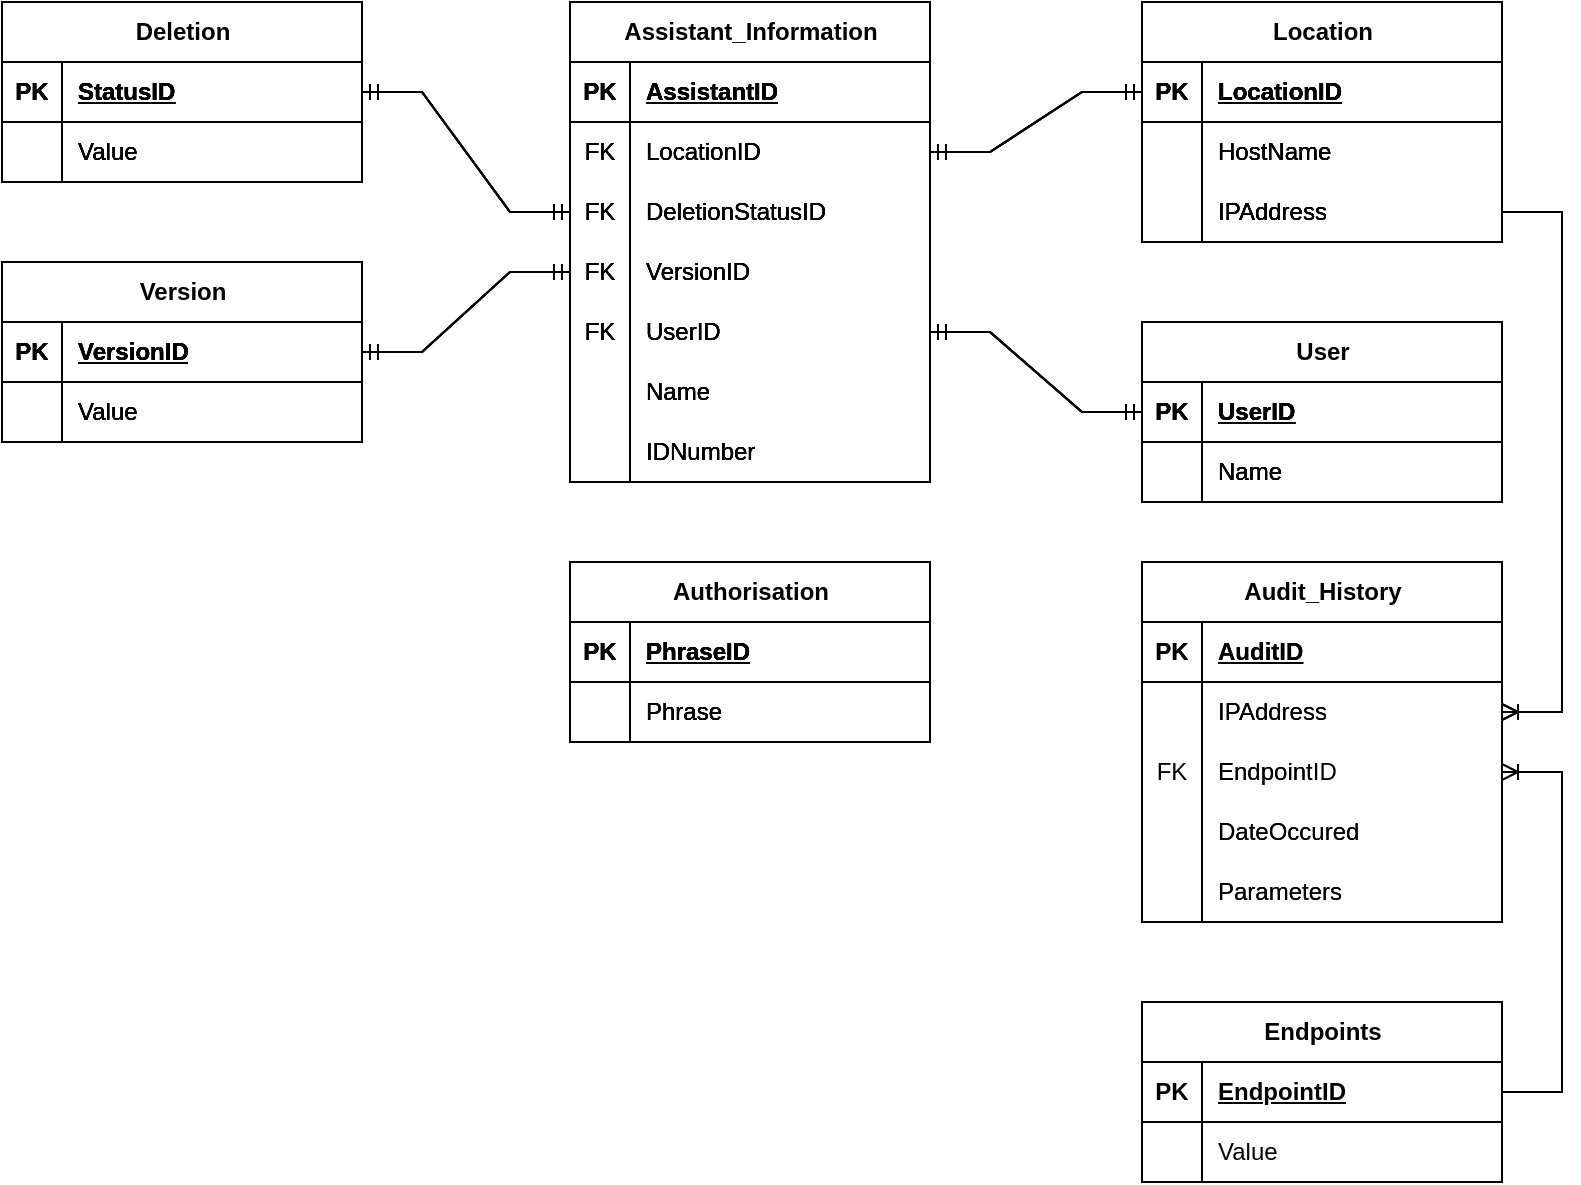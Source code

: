 <mxfile version="22.1.11" type="device">
  <diagram name="Page-1" id="CjouRkpXx1EcgRh_iDY1">
    <mxGraphModel dx="2074" dy="1098" grid="1" gridSize="10" guides="1" tooltips="1" connect="1" arrows="1" fold="1" page="1" pageScale="1" pageWidth="827" pageHeight="1169" math="0" shadow="0">
      <root>
        <mxCell id="0" />
        <mxCell id="1" parent="0" />
        <mxCell id="QGfJ4_AoAgMVpVNfR5fg-1" value="Authorisation" style="shape=table;startSize=30;container=1;collapsible=1;childLayout=tableLayout;fixedRows=1;rowLines=0;fontStyle=1;align=center;resizeLast=1;html=1;" parent="1" vertex="1">
          <mxGeometry x="308" y="320" width="180" height="90" as="geometry">
            <mxRectangle x="324" y="280" width="120" height="30" as="alternateBounds" />
          </mxGeometry>
        </mxCell>
        <mxCell id="QGfJ4_AoAgMVpVNfR5fg-2" value="" style="shape=tableRow;horizontal=0;startSize=0;swimlaneHead=0;swimlaneBody=0;fillColor=none;collapsible=0;dropTarget=0;points=[[0,0.5],[1,0.5]];portConstraint=eastwest;top=0;left=0;right=0;bottom=1;" parent="QGfJ4_AoAgMVpVNfR5fg-1" vertex="1">
          <mxGeometry y="30" width="180" height="30" as="geometry" />
        </mxCell>
        <mxCell id="QGfJ4_AoAgMVpVNfR5fg-3" value="PK" style="shape=partialRectangle;connectable=0;fillColor=none;top=0;left=0;bottom=0;right=0;fontStyle=1;overflow=hidden;whiteSpace=wrap;html=1;" parent="QGfJ4_AoAgMVpVNfR5fg-2" vertex="1">
          <mxGeometry width="30" height="30" as="geometry">
            <mxRectangle width="30" height="30" as="alternateBounds" />
          </mxGeometry>
        </mxCell>
        <mxCell id="QGfJ4_AoAgMVpVNfR5fg-4" value="PhraseID" style="shape=partialRectangle;connectable=0;fillColor=none;top=0;left=0;bottom=0;right=0;align=left;spacingLeft=6;fontStyle=5;overflow=hidden;whiteSpace=wrap;html=1;" parent="QGfJ4_AoAgMVpVNfR5fg-2" vertex="1">
          <mxGeometry x="30" width="150" height="30" as="geometry">
            <mxRectangle width="150" height="30" as="alternateBounds" />
          </mxGeometry>
        </mxCell>
        <mxCell id="QGfJ4_AoAgMVpVNfR5fg-8" value="" style="shape=tableRow;horizontal=0;startSize=0;swimlaneHead=0;swimlaneBody=0;fillColor=none;collapsible=0;dropTarget=0;points=[[0,0.5],[1,0.5]];portConstraint=eastwest;top=0;left=0;right=0;bottom=0;" parent="QGfJ4_AoAgMVpVNfR5fg-1" vertex="1">
          <mxGeometry y="60" width="180" height="30" as="geometry" />
        </mxCell>
        <mxCell id="QGfJ4_AoAgMVpVNfR5fg-9" value="" style="shape=partialRectangle;connectable=0;fillColor=none;top=0;left=0;bottom=0;right=0;editable=1;overflow=hidden;whiteSpace=wrap;html=1;" parent="QGfJ4_AoAgMVpVNfR5fg-8" vertex="1">
          <mxGeometry width="30" height="30" as="geometry">
            <mxRectangle width="30" height="30" as="alternateBounds" />
          </mxGeometry>
        </mxCell>
        <mxCell id="QGfJ4_AoAgMVpVNfR5fg-10" value="Phrase" style="shape=partialRectangle;connectable=0;fillColor=none;top=0;left=0;bottom=0;right=0;align=left;spacingLeft=6;overflow=hidden;whiteSpace=wrap;html=1;" parent="QGfJ4_AoAgMVpVNfR5fg-8" vertex="1">
          <mxGeometry x="30" width="150" height="30" as="geometry">
            <mxRectangle width="150" height="30" as="alternateBounds" />
          </mxGeometry>
        </mxCell>
        <mxCell id="QGfJ4_AoAgMVpVNfR5fg-14" value="Assistant_Information" style="shape=table;startSize=30;container=1;collapsible=1;childLayout=tableLayout;fixedRows=1;rowLines=0;fontStyle=1;align=center;resizeLast=1;html=1;" parent="1" vertex="1">
          <mxGeometry x="308" y="40" width="180" height="240" as="geometry" />
        </mxCell>
        <mxCell id="QGfJ4_AoAgMVpVNfR5fg-15" value="" style="shape=tableRow;horizontal=0;startSize=0;swimlaneHead=0;swimlaneBody=0;fillColor=none;collapsible=0;dropTarget=0;points=[[0,0.5],[1,0.5]];portConstraint=eastwest;top=0;left=0;right=0;bottom=1;" parent="QGfJ4_AoAgMVpVNfR5fg-14" vertex="1">
          <mxGeometry y="30" width="180" height="30" as="geometry" />
        </mxCell>
        <mxCell id="QGfJ4_AoAgMVpVNfR5fg-16" value="PK" style="shape=partialRectangle;connectable=0;fillColor=none;top=0;left=0;bottom=0;right=0;fontStyle=1;overflow=hidden;whiteSpace=wrap;html=1;" parent="QGfJ4_AoAgMVpVNfR5fg-15" vertex="1">
          <mxGeometry width="30" height="30" as="geometry">
            <mxRectangle width="30" height="30" as="alternateBounds" />
          </mxGeometry>
        </mxCell>
        <mxCell id="QGfJ4_AoAgMVpVNfR5fg-17" value="AssistantID" style="shape=partialRectangle;connectable=0;fillColor=none;top=0;left=0;bottom=0;right=0;align=left;spacingLeft=6;fontStyle=5;overflow=hidden;whiteSpace=wrap;html=1;" parent="QGfJ4_AoAgMVpVNfR5fg-15" vertex="1">
          <mxGeometry x="30" width="150" height="30" as="geometry">
            <mxRectangle width="150" height="30" as="alternateBounds" />
          </mxGeometry>
        </mxCell>
        <mxCell id="QGfJ4_AoAgMVpVNfR5fg-18" value="" style="shape=tableRow;horizontal=0;startSize=0;swimlaneHead=0;swimlaneBody=0;fillColor=none;collapsible=0;dropTarget=0;points=[[0,0.5],[1,0.5]];portConstraint=eastwest;top=0;left=0;right=0;bottom=0;" parent="QGfJ4_AoAgMVpVNfR5fg-14" vertex="1">
          <mxGeometry y="60" width="180" height="30" as="geometry" />
        </mxCell>
        <mxCell id="QGfJ4_AoAgMVpVNfR5fg-19" value="FK" style="shape=partialRectangle;connectable=0;fillColor=none;top=0;left=0;bottom=0;right=0;editable=1;overflow=hidden;whiteSpace=wrap;html=1;" parent="QGfJ4_AoAgMVpVNfR5fg-18" vertex="1">
          <mxGeometry width="30" height="30" as="geometry">
            <mxRectangle width="30" height="30" as="alternateBounds" />
          </mxGeometry>
        </mxCell>
        <mxCell id="QGfJ4_AoAgMVpVNfR5fg-20" value="LocationID" style="shape=partialRectangle;connectable=0;fillColor=none;top=0;left=0;bottom=0;right=0;align=left;spacingLeft=6;overflow=hidden;whiteSpace=wrap;html=1;" parent="QGfJ4_AoAgMVpVNfR5fg-18" vertex="1">
          <mxGeometry x="30" width="150" height="30" as="geometry">
            <mxRectangle width="150" height="30" as="alternateBounds" />
          </mxGeometry>
        </mxCell>
        <mxCell id="QGfJ4_AoAgMVpVNfR5fg-21" value="" style="shape=tableRow;horizontal=0;startSize=0;swimlaneHead=0;swimlaneBody=0;fillColor=none;collapsible=0;dropTarget=0;points=[[0,0.5],[1,0.5]];portConstraint=eastwest;top=0;left=0;right=0;bottom=0;" parent="QGfJ4_AoAgMVpVNfR5fg-14" vertex="1">
          <mxGeometry y="90" width="180" height="30" as="geometry" />
        </mxCell>
        <mxCell id="QGfJ4_AoAgMVpVNfR5fg-22" value="FK" style="shape=partialRectangle;connectable=0;fillColor=none;top=0;left=0;bottom=0;right=0;editable=1;overflow=hidden;whiteSpace=wrap;html=1;" parent="QGfJ4_AoAgMVpVNfR5fg-21" vertex="1">
          <mxGeometry width="30" height="30" as="geometry">
            <mxRectangle width="30" height="30" as="alternateBounds" />
          </mxGeometry>
        </mxCell>
        <mxCell id="QGfJ4_AoAgMVpVNfR5fg-23" value="DeletionStatusID" style="shape=partialRectangle;connectable=0;fillColor=none;top=0;left=0;bottom=0;right=0;align=left;spacingLeft=6;overflow=hidden;whiteSpace=wrap;html=1;" parent="QGfJ4_AoAgMVpVNfR5fg-21" vertex="1">
          <mxGeometry x="30" width="150" height="30" as="geometry">
            <mxRectangle width="150" height="30" as="alternateBounds" />
          </mxGeometry>
        </mxCell>
        <mxCell id="nEc_zQwi1xcFv1NmM8g4-1" value="" style="shape=tableRow;horizontal=0;startSize=0;swimlaneHead=0;swimlaneBody=0;fillColor=none;collapsible=0;dropTarget=0;points=[[0,0.5],[1,0.5]];portConstraint=eastwest;top=0;left=0;right=0;bottom=0;" parent="QGfJ4_AoAgMVpVNfR5fg-14" vertex="1">
          <mxGeometry y="120" width="180" height="30" as="geometry" />
        </mxCell>
        <mxCell id="nEc_zQwi1xcFv1NmM8g4-2" value="FK" style="shape=partialRectangle;connectable=0;fillColor=none;top=0;left=0;bottom=0;right=0;editable=1;overflow=hidden;whiteSpace=wrap;html=1;" parent="nEc_zQwi1xcFv1NmM8g4-1" vertex="1">
          <mxGeometry width="30" height="30" as="geometry">
            <mxRectangle width="30" height="30" as="alternateBounds" />
          </mxGeometry>
        </mxCell>
        <mxCell id="nEc_zQwi1xcFv1NmM8g4-3" value="VersionID" style="shape=partialRectangle;connectable=0;fillColor=none;top=0;left=0;bottom=0;right=0;align=left;spacingLeft=6;overflow=hidden;whiteSpace=wrap;html=1;" parent="nEc_zQwi1xcFv1NmM8g4-1" vertex="1">
          <mxGeometry x="30" width="150" height="30" as="geometry">
            <mxRectangle width="150" height="30" as="alternateBounds" />
          </mxGeometry>
        </mxCell>
        <mxCell id="QGfJ4_AoAgMVpVNfR5fg-24" value="" style="shape=tableRow;horizontal=0;startSize=0;swimlaneHead=0;swimlaneBody=0;fillColor=none;collapsible=0;dropTarget=0;points=[[0,0.5],[1,0.5]];portConstraint=eastwest;top=0;left=0;right=0;bottom=0;" parent="QGfJ4_AoAgMVpVNfR5fg-14" vertex="1">
          <mxGeometry y="150" width="180" height="30" as="geometry" />
        </mxCell>
        <mxCell id="QGfJ4_AoAgMVpVNfR5fg-25" value="FK" style="shape=partialRectangle;connectable=0;fillColor=none;top=0;left=0;bottom=0;right=0;editable=1;overflow=hidden;whiteSpace=wrap;html=1;" parent="QGfJ4_AoAgMVpVNfR5fg-24" vertex="1">
          <mxGeometry width="30" height="30" as="geometry">
            <mxRectangle width="30" height="30" as="alternateBounds" />
          </mxGeometry>
        </mxCell>
        <mxCell id="QGfJ4_AoAgMVpVNfR5fg-26" value="UserID" style="shape=partialRectangle;connectable=0;fillColor=none;top=0;left=0;bottom=0;right=0;align=left;spacingLeft=6;overflow=hidden;whiteSpace=wrap;html=1;" parent="QGfJ4_AoAgMVpVNfR5fg-24" vertex="1">
          <mxGeometry x="30" width="150" height="30" as="geometry">
            <mxRectangle width="150" height="30" as="alternateBounds" />
          </mxGeometry>
        </mxCell>
        <mxCell id="QGfJ4_AoAgMVpVNfR5fg-27" value="" style="shape=tableRow;horizontal=0;startSize=0;swimlaneHead=0;swimlaneBody=0;fillColor=none;collapsible=0;dropTarget=0;points=[[0,0.5],[1,0.5]];portConstraint=eastwest;top=0;left=0;right=0;bottom=0;" parent="QGfJ4_AoAgMVpVNfR5fg-14" vertex="1">
          <mxGeometry y="180" width="180" height="30" as="geometry" />
        </mxCell>
        <mxCell id="QGfJ4_AoAgMVpVNfR5fg-28" value="" style="shape=partialRectangle;connectable=0;fillColor=none;top=0;left=0;bottom=0;right=0;editable=1;overflow=hidden;whiteSpace=wrap;html=1;" parent="QGfJ4_AoAgMVpVNfR5fg-27" vertex="1">
          <mxGeometry width="30" height="30" as="geometry">
            <mxRectangle width="30" height="30" as="alternateBounds" />
          </mxGeometry>
        </mxCell>
        <mxCell id="QGfJ4_AoAgMVpVNfR5fg-29" value="Name" style="shape=partialRectangle;connectable=0;fillColor=none;top=0;left=0;bottom=0;right=0;align=left;spacingLeft=6;overflow=hidden;whiteSpace=wrap;html=1;" parent="QGfJ4_AoAgMVpVNfR5fg-27" vertex="1">
          <mxGeometry x="30" width="150" height="30" as="geometry">
            <mxRectangle width="150" height="30" as="alternateBounds" />
          </mxGeometry>
        </mxCell>
        <mxCell id="QGfJ4_AoAgMVpVNfR5fg-89" value="" style="shape=tableRow;horizontal=0;startSize=0;swimlaneHead=0;swimlaneBody=0;fillColor=none;collapsible=0;dropTarget=0;points=[[0,0.5],[1,0.5]];portConstraint=eastwest;top=0;left=0;right=0;bottom=0;" parent="QGfJ4_AoAgMVpVNfR5fg-14" vertex="1">
          <mxGeometry y="210" width="180" height="30" as="geometry" />
        </mxCell>
        <mxCell id="QGfJ4_AoAgMVpVNfR5fg-90" value="" style="shape=partialRectangle;connectable=0;fillColor=none;top=0;left=0;bottom=0;right=0;editable=1;overflow=hidden;whiteSpace=wrap;html=1;" parent="QGfJ4_AoAgMVpVNfR5fg-89" vertex="1">
          <mxGeometry width="30" height="30" as="geometry">
            <mxRectangle width="30" height="30" as="alternateBounds" />
          </mxGeometry>
        </mxCell>
        <mxCell id="QGfJ4_AoAgMVpVNfR5fg-91" value="IDNumber" style="shape=partialRectangle;connectable=0;fillColor=none;top=0;left=0;bottom=0;right=0;align=left;spacingLeft=6;overflow=hidden;whiteSpace=wrap;html=1;" parent="QGfJ4_AoAgMVpVNfR5fg-89" vertex="1">
          <mxGeometry x="30" width="150" height="30" as="geometry">
            <mxRectangle width="150" height="30" as="alternateBounds" />
          </mxGeometry>
        </mxCell>
        <mxCell id="QGfJ4_AoAgMVpVNfR5fg-30" value="Location" style="shape=table;startSize=30;container=1;collapsible=1;childLayout=tableLayout;fixedRows=1;rowLines=0;fontStyle=1;align=center;resizeLast=1;html=1;" parent="1" vertex="1">
          <mxGeometry x="594" y="40" width="180" height="120" as="geometry" />
        </mxCell>
        <mxCell id="QGfJ4_AoAgMVpVNfR5fg-31" value="" style="shape=tableRow;horizontal=0;startSize=0;swimlaneHead=0;swimlaneBody=0;fillColor=none;collapsible=0;dropTarget=0;points=[[0,0.5],[1,0.5]];portConstraint=eastwest;top=0;left=0;right=0;bottom=1;" parent="QGfJ4_AoAgMVpVNfR5fg-30" vertex="1">
          <mxGeometry y="30" width="180" height="30" as="geometry" />
        </mxCell>
        <mxCell id="QGfJ4_AoAgMVpVNfR5fg-32" value="PK" style="shape=partialRectangle;connectable=0;fillColor=none;top=0;left=0;bottom=0;right=0;fontStyle=1;overflow=hidden;whiteSpace=wrap;html=1;" parent="QGfJ4_AoAgMVpVNfR5fg-31" vertex="1">
          <mxGeometry width="30" height="30" as="geometry">
            <mxRectangle width="30" height="30" as="alternateBounds" />
          </mxGeometry>
        </mxCell>
        <mxCell id="QGfJ4_AoAgMVpVNfR5fg-33" value="LocationID" style="shape=partialRectangle;connectable=0;fillColor=none;top=0;left=0;bottom=0;right=0;align=left;spacingLeft=6;fontStyle=5;overflow=hidden;whiteSpace=wrap;html=1;" parent="QGfJ4_AoAgMVpVNfR5fg-31" vertex="1">
          <mxGeometry x="30" width="150" height="30" as="geometry">
            <mxRectangle width="150" height="30" as="alternateBounds" />
          </mxGeometry>
        </mxCell>
        <mxCell id="QGfJ4_AoAgMVpVNfR5fg-34" value="" style="shape=tableRow;horizontal=0;startSize=0;swimlaneHead=0;swimlaneBody=0;fillColor=none;collapsible=0;dropTarget=0;points=[[0,0.5],[1,0.5]];portConstraint=eastwest;top=0;left=0;right=0;bottom=0;" parent="QGfJ4_AoAgMVpVNfR5fg-30" vertex="1">
          <mxGeometry y="60" width="180" height="30" as="geometry" />
        </mxCell>
        <mxCell id="QGfJ4_AoAgMVpVNfR5fg-35" value="" style="shape=partialRectangle;connectable=0;fillColor=none;top=0;left=0;bottom=0;right=0;editable=1;overflow=hidden;whiteSpace=wrap;html=1;" parent="QGfJ4_AoAgMVpVNfR5fg-34" vertex="1">
          <mxGeometry width="30" height="30" as="geometry">
            <mxRectangle width="30" height="30" as="alternateBounds" />
          </mxGeometry>
        </mxCell>
        <mxCell id="QGfJ4_AoAgMVpVNfR5fg-36" value="HostName" style="shape=partialRectangle;connectable=0;fillColor=none;top=0;left=0;bottom=0;right=0;align=left;spacingLeft=6;overflow=hidden;whiteSpace=wrap;html=1;" parent="QGfJ4_AoAgMVpVNfR5fg-34" vertex="1">
          <mxGeometry x="30" width="150" height="30" as="geometry">
            <mxRectangle width="150" height="30" as="alternateBounds" />
          </mxGeometry>
        </mxCell>
        <mxCell id="QGfJ4_AoAgMVpVNfR5fg-37" value="" style="shape=tableRow;horizontal=0;startSize=0;swimlaneHead=0;swimlaneBody=0;fillColor=none;collapsible=0;dropTarget=0;points=[[0,0.5],[1,0.5]];portConstraint=eastwest;top=0;left=0;right=0;bottom=0;" parent="QGfJ4_AoAgMVpVNfR5fg-30" vertex="1">
          <mxGeometry y="90" width="180" height="30" as="geometry" />
        </mxCell>
        <mxCell id="QGfJ4_AoAgMVpVNfR5fg-38" value="" style="shape=partialRectangle;connectable=0;fillColor=none;top=0;left=0;bottom=0;right=0;editable=1;overflow=hidden;whiteSpace=wrap;html=1;" parent="QGfJ4_AoAgMVpVNfR5fg-37" vertex="1">
          <mxGeometry width="30" height="30" as="geometry">
            <mxRectangle width="30" height="30" as="alternateBounds" />
          </mxGeometry>
        </mxCell>
        <mxCell id="QGfJ4_AoAgMVpVNfR5fg-39" value="IPAddress" style="shape=partialRectangle;connectable=0;fillColor=none;top=0;left=0;bottom=0;right=0;align=left;spacingLeft=6;overflow=hidden;whiteSpace=wrap;html=1;" parent="QGfJ4_AoAgMVpVNfR5fg-37" vertex="1">
          <mxGeometry x="30" width="150" height="30" as="geometry">
            <mxRectangle width="150" height="30" as="alternateBounds" />
          </mxGeometry>
        </mxCell>
        <mxCell id="QGfJ4_AoAgMVpVNfR5fg-43" value="User" style="shape=table;startSize=30;container=1;collapsible=1;childLayout=tableLayout;fixedRows=1;rowLines=0;fontStyle=1;align=center;resizeLast=1;html=1;" parent="1" vertex="1">
          <mxGeometry x="594" y="200" width="180" height="90" as="geometry" />
        </mxCell>
        <mxCell id="QGfJ4_AoAgMVpVNfR5fg-44" value="" style="shape=tableRow;horizontal=0;startSize=0;swimlaneHead=0;swimlaneBody=0;fillColor=none;collapsible=0;dropTarget=0;points=[[0,0.5],[1,0.5]];portConstraint=eastwest;top=0;left=0;right=0;bottom=1;" parent="QGfJ4_AoAgMVpVNfR5fg-43" vertex="1">
          <mxGeometry y="30" width="180" height="30" as="geometry" />
        </mxCell>
        <mxCell id="QGfJ4_AoAgMVpVNfR5fg-45" value="PK" style="shape=partialRectangle;connectable=0;fillColor=none;top=0;left=0;bottom=0;right=0;fontStyle=1;overflow=hidden;whiteSpace=wrap;html=1;" parent="QGfJ4_AoAgMVpVNfR5fg-44" vertex="1">
          <mxGeometry width="30" height="30" as="geometry">
            <mxRectangle width="30" height="30" as="alternateBounds" />
          </mxGeometry>
        </mxCell>
        <mxCell id="QGfJ4_AoAgMVpVNfR5fg-46" value="UserID" style="shape=partialRectangle;connectable=0;fillColor=none;top=0;left=0;bottom=0;right=0;align=left;spacingLeft=6;fontStyle=5;overflow=hidden;whiteSpace=wrap;html=1;" parent="QGfJ4_AoAgMVpVNfR5fg-44" vertex="1">
          <mxGeometry x="30" width="150" height="30" as="geometry">
            <mxRectangle width="150" height="30" as="alternateBounds" />
          </mxGeometry>
        </mxCell>
        <mxCell id="QGfJ4_AoAgMVpVNfR5fg-47" value="" style="shape=tableRow;horizontal=0;startSize=0;swimlaneHead=0;swimlaneBody=0;fillColor=none;collapsible=0;dropTarget=0;points=[[0,0.5],[1,0.5]];portConstraint=eastwest;top=0;left=0;right=0;bottom=0;" parent="QGfJ4_AoAgMVpVNfR5fg-43" vertex="1">
          <mxGeometry y="60" width="180" height="30" as="geometry" />
        </mxCell>
        <mxCell id="QGfJ4_AoAgMVpVNfR5fg-48" value="" style="shape=partialRectangle;connectable=0;fillColor=none;top=0;left=0;bottom=0;right=0;editable=1;overflow=hidden;whiteSpace=wrap;html=1;" parent="QGfJ4_AoAgMVpVNfR5fg-47" vertex="1">
          <mxGeometry width="30" height="30" as="geometry">
            <mxRectangle width="30" height="30" as="alternateBounds" />
          </mxGeometry>
        </mxCell>
        <mxCell id="QGfJ4_AoAgMVpVNfR5fg-49" value="Name" style="shape=partialRectangle;connectable=0;fillColor=none;top=0;left=0;bottom=0;right=0;align=left;spacingLeft=6;overflow=hidden;whiteSpace=wrap;html=1;" parent="QGfJ4_AoAgMVpVNfR5fg-47" vertex="1">
          <mxGeometry x="30" width="150" height="30" as="geometry">
            <mxRectangle width="150" height="30" as="alternateBounds" />
          </mxGeometry>
        </mxCell>
        <mxCell id="QGfJ4_AoAgMVpVNfR5fg-94" value="Deletion" style="shape=table;startSize=30;container=1;collapsible=1;childLayout=tableLayout;fixedRows=1;rowLines=0;fontStyle=1;align=center;resizeLast=1;html=1;" parent="1" vertex="1">
          <mxGeometry x="24" y="40" width="180" height="90" as="geometry" />
        </mxCell>
        <mxCell id="QGfJ4_AoAgMVpVNfR5fg-95" value="" style="shape=tableRow;horizontal=0;startSize=0;swimlaneHead=0;swimlaneBody=0;fillColor=none;collapsible=0;dropTarget=0;points=[[0,0.5],[1,0.5]];portConstraint=eastwest;top=0;left=0;right=0;bottom=1;" parent="QGfJ4_AoAgMVpVNfR5fg-94" vertex="1">
          <mxGeometry y="30" width="180" height="30" as="geometry" />
        </mxCell>
        <mxCell id="QGfJ4_AoAgMVpVNfR5fg-96" value="PK" style="shape=partialRectangle;connectable=0;fillColor=none;top=0;left=0;bottom=0;right=0;fontStyle=1;overflow=hidden;whiteSpace=wrap;html=1;" parent="QGfJ4_AoAgMVpVNfR5fg-95" vertex="1">
          <mxGeometry width="30" height="30" as="geometry">
            <mxRectangle width="30" height="30" as="alternateBounds" />
          </mxGeometry>
        </mxCell>
        <mxCell id="QGfJ4_AoAgMVpVNfR5fg-97" value="StatusID" style="shape=partialRectangle;connectable=0;fillColor=none;top=0;left=0;bottom=0;right=0;align=left;spacingLeft=6;fontStyle=5;overflow=hidden;whiteSpace=wrap;html=1;" parent="QGfJ4_AoAgMVpVNfR5fg-95" vertex="1">
          <mxGeometry x="30" width="150" height="30" as="geometry">
            <mxRectangle width="150" height="30" as="alternateBounds" />
          </mxGeometry>
        </mxCell>
        <mxCell id="QGfJ4_AoAgMVpVNfR5fg-98" value="" style="shape=tableRow;horizontal=0;startSize=0;swimlaneHead=0;swimlaneBody=0;fillColor=none;collapsible=0;dropTarget=0;points=[[0,0.5],[1,0.5]];portConstraint=eastwest;top=0;left=0;right=0;bottom=0;" parent="QGfJ4_AoAgMVpVNfR5fg-94" vertex="1">
          <mxGeometry y="60" width="180" height="30" as="geometry" />
        </mxCell>
        <mxCell id="QGfJ4_AoAgMVpVNfR5fg-99" value="" style="shape=partialRectangle;connectable=0;fillColor=none;top=0;left=0;bottom=0;right=0;editable=1;overflow=hidden;whiteSpace=wrap;html=1;" parent="QGfJ4_AoAgMVpVNfR5fg-98" vertex="1">
          <mxGeometry width="30" height="30" as="geometry">
            <mxRectangle width="30" height="30" as="alternateBounds" />
          </mxGeometry>
        </mxCell>
        <mxCell id="QGfJ4_AoAgMVpVNfR5fg-100" value="Value" style="shape=partialRectangle;connectable=0;fillColor=none;top=0;left=0;bottom=0;right=0;align=left;spacingLeft=6;overflow=hidden;whiteSpace=wrap;html=1;" parent="QGfJ4_AoAgMVpVNfR5fg-98" vertex="1">
          <mxGeometry x="30" width="150" height="30" as="geometry">
            <mxRectangle width="150" height="30" as="alternateBounds" />
          </mxGeometry>
        </mxCell>
        <mxCell id="QGfJ4_AoAgMVpVNfR5fg-108" value="" style="edgeStyle=entityRelationEdgeStyle;fontSize=12;html=1;endArrow=ERmandOne;startArrow=ERmandOne;rounded=0;entryX=0;entryY=0.5;entryDx=0;entryDy=0;exitX=1;exitY=0.5;exitDx=0;exitDy=0;" parent="1" source="QGfJ4_AoAgMVpVNfR5fg-95" target="QGfJ4_AoAgMVpVNfR5fg-21" edge="1">
          <mxGeometry width="100" height="100" relative="1" as="geometry">
            <mxPoint x="154" y="290" as="sourcePoint" />
            <mxPoint x="254" y="190" as="targetPoint" />
          </mxGeometry>
        </mxCell>
        <mxCell id="QGfJ4_AoAgMVpVNfR5fg-109" value="" style="edgeStyle=entityRelationEdgeStyle;fontSize=12;html=1;endArrow=ERmandOne;startArrow=ERmandOne;rounded=0;entryX=0;entryY=0.5;entryDx=0;entryDy=0;exitX=1;exitY=0.5;exitDx=0;exitDy=0;" parent="1" source="QGfJ4_AoAgMVpVNfR5fg-18" target="QGfJ4_AoAgMVpVNfR5fg-31" edge="1">
          <mxGeometry width="100" height="100" relative="1" as="geometry">
            <mxPoint x="494" y="260" as="sourcePoint" />
            <mxPoint x="594" y="160" as="targetPoint" />
          </mxGeometry>
        </mxCell>
        <mxCell id="QGfJ4_AoAgMVpVNfR5fg-110" value="" style="edgeStyle=entityRelationEdgeStyle;fontSize=12;html=1;endArrow=ERmandOne;startArrow=ERmandOne;rounded=0;entryX=0;entryY=0.5;entryDx=0;entryDy=0;exitX=1;exitY=0.5;exitDx=0;exitDy=0;" parent="1" source="QGfJ4_AoAgMVpVNfR5fg-24" target="QGfJ4_AoAgMVpVNfR5fg-44" edge="1">
          <mxGeometry width="100" height="100" relative="1" as="geometry">
            <mxPoint x="514" y="420" as="sourcePoint" />
            <mxPoint x="614" y="320" as="targetPoint" />
          </mxGeometry>
        </mxCell>
        <mxCell id="nEc_zQwi1xcFv1NmM8g4-4" value="Version" style="shape=table;startSize=30;container=1;collapsible=1;childLayout=tableLayout;fixedRows=1;rowLines=0;fontStyle=1;align=center;resizeLast=1;html=1;" parent="1" vertex="1">
          <mxGeometry x="24" y="170" width="180" height="90" as="geometry" />
        </mxCell>
        <mxCell id="nEc_zQwi1xcFv1NmM8g4-5" value="" style="shape=tableRow;horizontal=0;startSize=0;swimlaneHead=0;swimlaneBody=0;fillColor=none;collapsible=0;dropTarget=0;points=[[0,0.5],[1,0.5]];portConstraint=eastwest;top=0;left=0;right=0;bottom=1;" parent="nEc_zQwi1xcFv1NmM8g4-4" vertex="1">
          <mxGeometry y="30" width="180" height="30" as="geometry" />
        </mxCell>
        <mxCell id="nEc_zQwi1xcFv1NmM8g4-6" value="PK" style="shape=partialRectangle;connectable=0;fillColor=none;top=0;left=0;bottom=0;right=0;fontStyle=1;overflow=hidden;whiteSpace=wrap;html=1;" parent="nEc_zQwi1xcFv1NmM8g4-5" vertex="1">
          <mxGeometry width="30" height="30" as="geometry">
            <mxRectangle width="30" height="30" as="alternateBounds" />
          </mxGeometry>
        </mxCell>
        <mxCell id="nEc_zQwi1xcFv1NmM8g4-7" value="VersionID" style="shape=partialRectangle;connectable=0;fillColor=none;top=0;left=0;bottom=0;right=0;align=left;spacingLeft=6;fontStyle=5;overflow=hidden;whiteSpace=wrap;html=1;" parent="nEc_zQwi1xcFv1NmM8g4-5" vertex="1">
          <mxGeometry x="30" width="150" height="30" as="geometry">
            <mxRectangle width="150" height="30" as="alternateBounds" />
          </mxGeometry>
        </mxCell>
        <mxCell id="nEc_zQwi1xcFv1NmM8g4-8" value="" style="shape=tableRow;horizontal=0;startSize=0;swimlaneHead=0;swimlaneBody=0;fillColor=none;collapsible=0;dropTarget=0;points=[[0,0.5],[1,0.5]];portConstraint=eastwest;top=0;left=0;right=0;bottom=0;" parent="nEc_zQwi1xcFv1NmM8g4-4" vertex="1">
          <mxGeometry y="60" width="180" height="30" as="geometry" />
        </mxCell>
        <mxCell id="nEc_zQwi1xcFv1NmM8g4-9" value="" style="shape=partialRectangle;connectable=0;fillColor=none;top=0;left=0;bottom=0;right=0;editable=1;overflow=hidden;whiteSpace=wrap;html=1;" parent="nEc_zQwi1xcFv1NmM8g4-8" vertex="1">
          <mxGeometry width="30" height="30" as="geometry">
            <mxRectangle width="30" height="30" as="alternateBounds" />
          </mxGeometry>
        </mxCell>
        <mxCell id="nEc_zQwi1xcFv1NmM8g4-10" value="Value" style="shape=partialRectangle;connectable=0;fillColor=none;top=0;left=0;bottom=0;right=0;align=left;spacingLeft=6;overflow=hidden;whiteSpace=wrap;html=1;" parent="nEc_zQwi1xcFv1NmM8g4-8" vertex="1">
          <mxGeometry x="30" width="150" height="30" as="geometry">
            <mxRectangle width="150" height="30" as="alternateBounds" />
          </mxGeometry>
        </mxCell>
        <mxCell id="nEc_zQwi1xcFv1NmM8g4-11" value="" style="edgeStyle=entityRelationEdgeStyle;fontSize=12;html=1;endArrow=ERmandOne;startArrow=ERmandOne;rounded=0;entryX=0;entryY=0.5;entryDx=0;entryDy=0;exitX=1;exitY=0.5;exitDx=0;exitDy=0;" parent="1" source="nEc_zQwi1xcFv1NmM8g4-5" target="nEc_zQwi1xcFv1NmM8g4-1" edge="1">
          <mxGeometry width="100" height="100" relative="1" as="geometry">
            <mxPoint x="344" y="510" as="sourcePoint" />
            <mxPoint x="444" y="410" as="targetPoint" />
          </mxGeometry>
        </mxCell>
        <mxCell id="io5lztUXZMZhFz-OYMmb-1" value="Authorisation" style="shape=table;startSize=30;container=1;collapsible=1;childLayout=tableLayout;fixedRows=1;rowLines=0;fontStyle=1;align=center;resizeLast=1;html=1;" parent="1" vertex="1">
          <mxGeometry x="308" y="320" width="180" height="90" as="geometry">
            <mxRectangle x="324" y="280" width="120" height="30" as="alternateBounds" />
          </mxGeometry>
        </mxCell>
        <mxCell id="io5lztUXZMZhFz-OYMmb-2" value="" style="shape=tableRow;horizontal=0;startSize=0;swimlaneHead=0;swimlaneBody=0;fillColor=none;collapsible=0;dropTarget=0;points=[[0,0.5],[1,0.5]];portConstraint=eastwest;top=0;left=0;right=0;bottom=1;" parent="io5lztUXZMZhFz-OYMmb-1" vertex="1">
          <mxGeometry y="30" width="180" height="30" as="geometry" />
        </mxCell>
        <mxCell id="io5lztUXZMZhFz-OYMmb-3" value="PK" style="shape=partialRectangle;connectable=0;fillColor=none;top=0;left=0;bottom=0;right=0;fontStyle=1;overflow=hidden;whiteSpace=wrap;html=1;" parent="io5lztUXZMZhFz-OYMmb-2" vertex="1">
          <mxGeometry width="30" height="30" as="geometry">
            <mxRectangle width="30" height="30" as="alternateBounds" />
          </mxGeometry>
        </mxCell>
        <mxCell id="io5lztUXZMZhFz-OYMmb-4" value="PhraseID" style="shape=partialRectangle;connectable=0;fillColor=none;top=0;left=0;bottom=0;right=0;align=left;spacingLeft=6;fontStyle=5;overflow=hidden;whiteSpace=wrap;html=1;" parent="io5lztUXZMZhFz-OYMmb-2" vertex="1">
          <mxGeometry x="30" width="150" height="30" as="geometry">
            <mxRectangle width="150" height="30" as="alternateBounds" />
          </mxGeometry>
        </mxCell>
        <mxCell id="io5lztUXZMZhFz-OYMmb-5" value="" style="shape=tableRow;horizontal=0;startSize=0;swimlaneHead=0;swimlaneBody=0;fillColor=none;collapsible=0;dropTarget=0;points=[[0,0.5],[1,0.5]];portConstraint=eastwest;top=0;left=0;right=0;bottom=0;" parent="io5lztUXZMZhFz-OYMmb-1" vertex="1">
          <mxGeometry y="60" width="180" height="30" as="geometry" />
        </mxCell>
        <mxCell id="io5lztUXZMZhFz-OYMmb-6" value="" style="shape=partialRectangle;connectable=0;fillColor=none;top=0;left=0;bottom=0;right=0;editable=1;overflow=hidden;whiteSpace=wrap;html=1;" parent="io5lztUXZMZhFz-OYMmb-5" vertex="1">
          <mxGeometry width="30" height="30" as="geometry">
            <mxRectangle width="30" height="30" as="alternateBounds" />
          </mxGeometry>
        </mxCell>
        <mxCell id="io5lztUXZMZhFz-OYMmb-7" value="Phrase" style="shape=partialRectangle;connectable=0;fillColor=none;top=0;left=0;bottom=0;right=0;align=left;spacingLeft=6;overflow=hidden;whiteSpace=wrap;html=1;" parent="io5lztUXZMZhFz-OYMmb-5" vertex="1">
          <mxGeometry x="30" width="150" height="30" as="geometry">
            <mxRectangle width="150" height="30" as="alternateBounds" />
          </mxGeometry>
        </mxCell>
        <mxCell id="io5lztUXZMZhFz-OYMmb-8" value="Assistant_Information" style="shape=table;startSize=30;container=1;collapsible=1;childLayout=tableLayout;fixedRows=1;rowLines=0;fontStyle=1;align=center;resizeLast=1;html=1;" parent="1" vertex="1">
          <mxGeometry x="308" y="40" width="180" height="240" as="geometry" />
        </mxCell>
        <mxCell id="io5lztUXZMZhFz-OYMmb-9" value="" style="shape=tableRow;horizontal=0;startSize=0;swimlaneHead=0;swimlaneBody=0;fillColor=none;collapsible=0;dropTarget=0;points=[[0,0.5],[1,0.5]];portConstraint=eastwest;top=0;left=0;right=0;bottom=1;" parent="io5lztUXZMZhFz-OYMmb-8" vertex="1">
          <mxGeometry y="30" width="180" height="30" as="geometry" />
        </mxCell>
        <mxCell id="io5lztUXZMZhFz-OYMmb-10" value="PK" style="shape=partialRectangle;connectable=0;fillColor=none;top=0;left=0;bottom=0;right=0;fontStyle=1;overflow=hidden;whiteSpace=wrap;html=1;" parent="io5lztUXZMZhFz-OYMmb-9" vertex="1">
          <mxGeometry width="30" height="30" as="geometry">
            <mxRectangle width="30" height="30" as="alternateBounds" />
          </mxGeometry>
        </mxCell>
        <mxCell id="io5lztUXZMZhFz-OYMmb-11" value="AssistantID" style="shape=partialRectangle;connectable=0;fillColor=none;top=0;left=0;bottom=0;right=0;align=left;spacingLeft=6;fontStyle=5;overflow=hidden;whiteSpace=wrap;html=1;" parent="io5lztUXZMZhFz-OYMmb-9" vertex="1">
          <mxGeometry x="30" width="150" height="30" as="geometry">
            <mxRectangle width="150" height="30" as="alternateBounds" />
          </mxGeometry>
        </mxCell>
        <mxCell id="io5lztUXZMZhFz-OYMmb-12" value="" style="shape=tableRow;horizontal=0;startSize=0;swimlaneHead=0;swimlaneBody=0;fillColor=none;collapsible=0;dropTarget=0;points=[[0,0.5],[1,0.5]];portConstraint=eastwest;top=0;left=0;right=0;bottom=0;" parent="io5lztUXZMZhFz-OYMmb-8" vertex="1">
          <mxGeometry y="60" width="180" height="30" as="geometry" />
        </mxCell>
        <mxCell id="io5lztUXZMZhFz-OYMmb-13" value="FK" style="shape=partialRectangle;connectable=0;fillColor=none;top=0;left=0;bottom=0;right=0;editable=1;overflow=hidden;whiteSpace=wrap;html=1;" parent="io5lztUXZMZhFz-OYMmb-12" vertex="1">
          <mxGeometry width="30" height="30" as="geometry">
            <mxRectangle width="30" height="30" as="alternateBounds" />
          </mxGeometry>
        </mxCell>
        <mxCell id="io5lztUXZMZhFz-OYMmb-14" value="LocationID" style="shape=partialRectangle;connectable=0;fillColor=none;top=0;left=0;bottom=0;right=0;align=left;spacingLeft=6;overflow=hidden;whiteSpace=wrap;html=1;" parent="io5lztUXZMZhFz-OYMmb-12" vertex="1">
          <mxGeometry x="30" width="150" height="30" as="geometry">
            <mxRectangle width="150" height="30" as="alternateBounds" />
          </mxGeometry>
        </mxCell>
        <mxCell id="io5lztUXZMZhFz-OYMmb-15" value="" style="shape=tableRow;horizontal=0;startSize=0;swimlaneHead=0;swimlaneBody=0;fillColor=none;collapsible=0;dropTarget=0;points=[[0,0.5],[1,0.5]];portConstraint=eastwest;top=0;left=0;right=0;bottom=0;" parent="io5lztUXZMZhFz-OYMmb-8" vertex="1">
          <mxGeometry y="90" width="180" height="30" as="geometry" />
        </mxCell>
        <mxCell id="io5lztUXZMZhFz-OYMmb-16" value="FK" style="shape=partialRectangle;connectable=0;fillColor=none;top=0;left=0;bottom=0;right=0;editable=1;overflow=hidden;whiteSpace=wrap;html=1;" parent="io5lztUXZMZhFz-OYMmb-15" vertex="1">
          <mxGeometry width="30" height="30" as="geometry">
            <mxRectangle width="30" height="30" as="alternateBounds" />
          </mxGeometry>
        </mxCell>
        <mxCell id="io5lztUXZMZhFz-OYMmb-17" value="DeletionStatusID" style="shape=partialRectangle;connectable=0;fillColor=none;top=0;left=0;bottom=0;right=0;align=left;spacingLeft=6;overflow=hidden;whiteSpace=wrap;html=1;" parent="io5lztUXZMZhFz-OYMmb-15" vertex="1">
          <mxGeometry x="30" width="150" height="30" as="geometry">
            <mxRectangle width="150" height="30" as="alternateBounds" />
          </mxGeometry>
        </mxCell>
        <mxCell id="io5lztUXZMZhFz-OYMmb-18" value="" style="shape=tableRow;horizontal=0;startSize=0;swimlaneHead=0;swimlaneBody=0;fillColor=none;collapsible=0;dropTarget=0;points=[[0,0.5],[1,0.5]];portConstraint=eastwest;top=0;left=0;right=0;bottom=0;" parent="io5lztUXZMZhFz-OYMmb-8" vertex="1">
          <mxGeometry y="120" width="180" height="30" as="geometry" />
        </mxCell>
        <mxCell id="io5lztUXZMZhFz-OYMmb-19" value="FK" style="shape=partialRectangle;connectable=0;fillColor=none;top=0;left=0;bottom=0;right=0;editable=1;overflow=hidden;whiteSpace=wrap;html=1;" parent="io5lztUXZMZhFz-OYMmb-18" vertex="1">
          <mxGeometry width="30" height="30" as="geometry">
            <mxRectangle width="30" height="30" as="alternateBounds" />
          </mxGeometry>
        </mxCell>
        <mxCell id="io5lztUXZMZhFz-OYMmb-20" value="VersionID" style="shape=partialRectangle;connectable=0;fillColor=none;top=0;left=0;bottom=0;right=0;align=left;spacingLeft=6;overflow=hidden;whiteSpace=wrap;html=1;" parent="io5lztUXZMZhFz-OYMmb-18" vertex="1">
          <mxGeometry x="30" width="150" height="30" as="geometry">
            <mxRectangle width="150" height="30" as="alternateBounds" />
          </mxGeometry>
        </mxCell>
        <mxCell id="io5lztUXZMZhFz-OYMmb-21" value="" style="shape=tableRow;horizontal=0;startSize=0;swimlaneHead=0;swimlaneBody=0;fillColor=none;collapsible=0;dropTarget=0;points=[[0,0.5],[1,0.5]];portConstraint=eastwest;top=0;left=0;right=0;bottom=0;" parent="io5lztUXZMZhFz-OYMmb-8" vertex="1">
          <mxGeometry y="150" width="180" height="30" as="geometry" />
        </mxCell>
        <mxCell id="io5lztUXZMZhFz-OYMmb-22" value="FK" style="shape=partialRectangle;connectable=0;fillColor=none;top=0;left=0;bottom=0;right=0;editable=1;overflow=hidden;whiteSpace=wrap;html=1;" parent="io5lztUXZMZhFz-OYMmb-21" vertex="1">
          <mxGeometry width="30" height="30" as="geometry">
            <mxRectangle width="30" height="30" as="alternateBounds" />
          </mxGeometry>
        </mxCell>
        <mxCell id="io5lztUXZMZhFz-OYMmb-23" value="UserID" style="shape=partialRectangle;connectable=0;fillColor=none;top=0;left=0;bottom=0;right=0;align=left;spacingLeft=6;overflow=hidden;whiteSpace=wrap;html=1;" parent="io5lztUXZMZhFz-OYMmb-21" vertex="1">
          <mxGeometry x="30" width="150" height="30" as="geometry">
            <mxRectangle width="150" height="30" as="alternateBounds" />
          </mxGeometry>
        </mxCell>
        <mxCell id="io5lztUXZMZhFz-OYMmb-24" value="" style="shape=tableRow;horizontal=0;startSize=0;swimlaneHead=0;swimlaneBody=0;fillColor=none;collapsible=0;dropTarget=0;points=[[0,0.5],[1,0.5]];portConstraint=eastwest;top=0;left=0;right=0;bottom=0;" parent="io5lztUXZMZhFz-OYMmb-8" vertex="1">
          <mxGeometry y="180" width="180" height="30" as="geometry" />
        </mxCell>
        <mxCell id="io5lztUXZMZhFz-OYMmb-25" value="" style="shape=partialRectangle;connectable=0;fillColor=none;top=0;left=0;bottom=0;right=0;editable=1;overflow=hidden;whiteSpace=wrap;html=1;" parent="io5lztUXZMZhFz-OYMmb-24" vertex="1">
          <mxGeometry width="30" height="30" as="geometry">
            <mxRectangle width="30" height="30" as="alternateBounds" />
          </mxGeometry>
        </mxCell>
        <mxCell id="io5lztUXZMZhFz-OYMmb-26" value="Name" style="shape=partialRectangle;connectable=0;fillColor=none;top=0;left=0;bottom=0;right=0;align=left;spacingLeft=6;overflow=hidden;whiteSpace=wrap;html=1;" parent="io5lztUXZMZhFz-OYMmb-24" vertex="1">
          <mxGeometry x="30" width="150" height="30" as="geometry">
            <mxRectangle width="150" height="30" as="alternateBounds" />
          </mxGeometry>
        </mxCell>
        <mxCell id="io5lztUXZMZhFz-OYMmb-27" value="" style="shape=tableRow;horizontal=0;startSize=0;swimlaneHead=0;swimlaneBody=0;fillColor=none;collapsible=0;dropTarget=0;points=[[0,0.5],[1,0.5]];portConstraint=eastwest;top=0;left=0;right=0;bottom=0;" parent="io5lztUXZMZhFz-OYMmb-8" vertex="1">
          <mxGeometry y="210" width="180" height="30" as="geometry" />
        </mxCell>
        <mxCell id="io5lztUXZMZhFz-OYMmb-28" value="" style="shape=partialRectangle;connectable=0;fillColor=none;top=0;left=0;bottom=0;right=0;editable=1;overflow=hidden;whiteSpace=wrap;html=1;" parent="io5lztUXZMZhFz-OYMmb-27" vertex="1">
          <mxGeometry width="30" height="30" as="geometry">
            <mxRectangle width="30" height="30" as="alternateBounds" />
          </mxGeometry>
        </mxCell>
        <mxCell id="io5lztUXZMZhFz-OYMmb-29" value="IDNumber" style="shape=partialRectangle;connectable=0;fillColor=none;top=0;left=0;bottom=0;right=0;align=left;spacingLeft=6;overflow=hidden;whiteSpace=wrap;html=1;" parent="io5lztUXZMZhFz-OYMmb-27" vertex="1">
          <mxGeometry x="30" width="150" height="30" as="geometry">
            <mxRectangle width="150" height="30" as="alternateBounds" />
          </mxGeometry>
        </mxCell>
        <mxCell id="io5lztUXZMZhFz-OYMmb-30" value="Location" style="shape=table;startSize=30;container=1;collapsible=1;childLayout=tableLayout;fixedRows=1;rowLines=0;fontStyle=1;align=center;resizeLast=1;html=1;" parent="1" vertex="1">
          <mxGeometry x="594" y="40" width="180" height="120" as="geometry" />
        </mxCell>
        <mxCell id="io5lztUXZMZhFz-OYMmb-31" value="" style="shape=tableRow;horizontal=0;startSize=0;swimlaneHead=0;swimlaneBody=0;fillColor=none;collapsible=0;dropTarget=0;points=[[0,0.5],[1,0.5]];portConstraint=eastwest;top=0;left=0;right=0;bottom=1;" parent="io5lztUXZMZhFz-OYMmb-30" vertex="1">
          <mxGeometry y="30" width="180" height="30" as="geometry" />
        </mxCell>
        <mxCell id="io5lztUXZMZhFz-OYMmb-32" value="PK" style="shape=partialRectangle;connectable=0;fillColor=none;top=0;left=0;bottom=0;right=0;fontStyle=1;overflow=hidden;whiteSpace=wrap;html=1;" parent="io5lztUXZMZhFz-OYMmb-31" vertex="1">
          <mxGeometry width="30" height="30" as="geometry">
            <mxRectangle width="30" height="30" as="alternateBounds" />
          </mxGeometry>
        </mxCell>
        <mxCell id="io5lztUXZMZhFz-OYMmb-33" value="LocationID" style="shape=partialRectangle;connectable=0;fillColor=none;top=0;left=0;bottom=0;right=0;align=left;spacingLeft=6;fontStyle=5;overflow=hidden;whiteSpace=wrap;html=1;" parent="io5lztUXZMZhFz-OYMmb-31" vertex="1">
          <mxGeometry x="30" width="150" height="30" as="geometry">
            <mxRectangle width="150" height="30" as="alternateBounds" />
          </mxGeometry>
        </mxCell>
        <mxCell id="io5lztUXZMZhFz-OYMmb-34" value="" style="shape=tableRow;horizontal=0;startSize=0;swimlaneHead=0;swimlaneBody=0;fillColor=none;collapsible=0;dropTarget=0;points=[[0,0.5],[1,0.5]];portConstraint=eastwest;top=0;left=0;right=0;bottom=0;" parent="io5lztUXZMZhFz-OYMmb-30" vertex="1">
          <mxGeometry y="60" width="180" height="30" as="geometry" />
        </mxCell>
        <mxCell id="io5lztUXZMZhFz-OYMmb-35" value="" style="shape=partialRectangle;connectable=0;fillColor=none;top=0;left=0;bottom=0;right=0;editable=1;overflow=hidden;whiteSpace=wrap;html=1;" parent="io5lztUXZMZhFz-OYMmb-34" vertex="1">
          <mxGeometry width="30" height="30" as="geometry">
            <mxRectangle width="30" height="30" as="alternateBounds" />
          </mxGeometry>
        </mxCell>
        <mxCell id="io5lztUXZMZhFz-OYMmb-36" value="HostName" style="shape=partialRectangle;connectable=0;fillColor=none;top=0;left=0;bottom=0;right=0;align=left;spacingLeft=6;overflow=hidden;whiteSpace=wrap;html=1;" parent="io5lztUXZMZhFz-OYMmb-34" vertex="1">
          <mxGeometry x="30" width="150" height="30" as="geometry">
            <mxRectangle width="150" height="30" as="alternateBounds" />
          </mxGeometry>
        </mxCell>
        <mxCell id="io5lztUXZMZhFz-OYMmb-37" value="" style="shape=tableRow;horizontal=0;startSize=0;swimlaneHead=0;swimlaneBody=0;fillColor=none;collapsible=0;dropTarget=0;points=[[0,0.5],[1,0.5]];portConstraint=eastwest;top=0;left=0;right=0;bottom=0;" parent="io5lztUXZMZhFz-OYMmb-30" vertex="1">
          <mxGeometry y="90" width="180" height="30" as="geometry" />
        </mxCell>
        <mxCell id="io5lztUXZMZhFz-OYMmb-38" value="" style="shape=partialRectangle;connectable=0;fillColor=none;top=0;left=0;bottom=0;right=0;editable=1;overflow=hidden;whiteSpace=wrap;html=1;" parent="io5lztUXZMZhFz-OYMmb-37" vertex="1">
          <mxGeometry width="30" height="30" as="geometry">
            <mxRectangle width="30" height="30" as="alternateBounds" />
          </mxGeometry>
        </mxCell>
        <mxCell id="io5lztUXZMZhFz-OYMmb-39" value="IPAddress" style="shape=partialRectangle;connectable=0;fillColor=none;top=0;left=0;bottom=0;right=0;align=left;spacingLeft=6;overflow=hidden;whiteSpace=wrap;html=1;" parent="io5lztUXZMZhFz-OYMmb-37" vertex="1">
          <mxGeometry x="30" width="150" height="30" as="geometry">
            <mxRectangle width="150" height="30" as="alternateBounds" />
          </mxGeometry>
        </mxCell>
        <mxCell id="io5lztUXZMZhFz-OYMmb-40" value="User" style="shape=table;startSize=30;container=1;collapsible=1;childLayout=tableLayout;fixedRows=1;rowLines=0;fontStyle=1;align=center;resizeLast=1;html=1;" parent="1" vertex="1">
          <mxGeometry x="594" y="200" width="180" height="90" as="geometry" />
        </mxCell>
        <mxCell id="io5lztUXZMZhFz-OYMmb-41" value="" style="shape=tableRow;horizontal=0;startSize=0;swimlaneHead=0;swimlaneBody=0;fillColor=none;collapsible=0;dropTarget=0;points=[[0,0.5],[1,0.5]];portConstraint=eastwest;top=0;left=0;right=0;bottom=1;" parent="io5lztUXZMZhFz-OYMmb-40" vertex="1">
          <mxGeometry y="30" width="180" height="30" as="geometry" />
        </mxCell>
        <mxCell id="io5lztUXZMZhFz-OYMmb-42" value="PK" style="shape=partialRectangle;connectable=0;fillColor=none;top=0;left=0;bottom=0;right=0;fontStyle=1;overflow=hidden;whiteSpace=wrap;html=1;" parent="io5lztUXZMZhFz-OYMmb-41" vertex="1">
          <mxGeometry width="30" height="30" as="geometry">
            <mxRectangle width="30" height="30" as="alternateBounds" />
          </mxGeometry>
        </mxCell>
        <mxCell id="io5lztUXZMZhFz-OYMmb-43" value="UserID" style="shape=partialRectangle;connectable=0;fillColor=none;top=0;left=0;bottom=0;right=0;align=left;spacingLeft=6;fontStyle=5;overflow=hidden;whiteSpace=wrap;html=1;" parent="io5lztUXZMZhFz-OYMmb-41" vertex="1">
          <mxGeometry x="30" width="150" height="30" as="geometry">
            <mxRectangle width="150" height="30" as="alternateBounds" />
          </mxGeometry>
        </mxCell>
        <mxCell id="io5lztUXZMZhFz-OYMmb-44" value="" style="shape=tableRow;horizontal=0;startSize=0;swimlaneHead=0;swimlaneBody=0;fillColor=none;collapsible=0;dropTarget=0;points=[[0,0.5],[1,0.5]];portConstraint=eastwest;top=0;left=0;right=0;bottom=0;" parent="io5lztUXZMZhFz-OYMmb-40" vertex="1">
          <mxGeometry y="60" width="180" height="30" as="geometry" />
        </mxCell>
        <mxCell id="io5lztUXZMZhFz-OYMmb-45" value="" style="shape=partialRectangle;connectable=0;fillColor=none;top=0;left=0;bottom=0;right=0;editable=1;overflow=hidden;whiteSpace=wrap;html=1;" parent="io5lztUXZMZhFz-OYMmb-44" vertex="1">
          <mxGeometry width="30" height="30" as="geometry">
            <mxRectangle width="30" height="30" as="alternateBounds" />
          </mxGeometry>
        </mxCell>
        <mxCell id="io5lztUXZMZhFz-OYMmb-46" value="Name" style="shape=partialRectangle;connectable=0;fillColor=none;top=0;left=0;bottom=0;right=0;align=left;spacingLeft=6;overflow=hidden;whiteSpace=wrap;html=1;" parent="io5lztUXZMZhFz-OYMmb-44" vertex="1">
          <mxGeometry x="30" width="150" height="30" as="geometry">
            <mxRectangle width="150" height="30" as="alternateBounds" />
          </mxGeometry>
        </mxCell>
        <mxCell id="io5lztUXZMZhFz-OYMmb-47" value="Deletion" style="shape=table;startSize=30;container=1;collapsible=1;childLayout=tableLayout;fixedRows=1;rowLines=0;fontStyle=1;align=center;resizeLast=1;html=1;" parent="1" vertex="1">
          <mxGeometry x="24" y="40" width="180" height="90" as="geometry" />
        </mxCell>
        <mxCell id="io5lztUXZMZhFz-OYMmb-48" value="" style="shape=tableRow;horizontal=0;startSize=0;swimlaneHead=0;swimlaneBody=0;fillColor=none;collapsible=0;dropTarget=0;points=[[0,0.5],[1,0.5]];portConstraint=eastwest;top=0;left=0;right=0;bottom=1;" parent="io5lztUXZMZhFz-OYMmb-47" vertex="1">
          <mxGeometry y="30" width="180" height="30" as="geometry" />
        </mxCell>
        <mxCell id="io5lztUXZMZhFz-OYMmb-49" value="PK" style="shape=partialRectangle;connectable=0;fillColor=none;top=0;left=0;bottom=0;right=0;fontStyle=1;overflow=hidden;whiteSpace=wrap;html=1;" parent="io5lztUXZMZhFz-OYMmb-48" vertex="1">
          <mxGeometry width="30" height="30" as="geometry">
            <mxRectangle width="30" height="30" as="alternateBounds" />
          </mxGeometry>
        </mxCell>
        <mxCell id="io5lztUXZMZhFz-OYMmb-50" value="StatusID" style="shape=partialRectangle;connectable=0;fillColor=none;top=0;left=0;bottom=0;right=0;align=left;spacingLeft=6;fontStyle=5;overflow=hidden;whiteSpace=wrap;html=1;" parent="io5lztUXZMZhFz-OYMmb-48" vertex="1">
          <mxGeometry x="30" width="150" height="30" as="geometry">
            <mxRectangle width="150" height="30" as="alternateBounds" />
          </mxGeometry>
        </mxCell>
        <mxCell id="io5lztUXZMZhFz-OYMmb-51" value="" style="shape=tableRow;horizontal=0;startSize=0;swimlaneHead=0;swimlaneBody=0;fillColor=none;collapsible=0;dropTarget=0;points=[[0,0.5],[1,0.5]];portConstraint=eastwest;top=0;left=0;right=0;bottom=0;" parent="io5lztUXZMZhFz-OYMmb-47" vertex="1">
          <mxGeometry y="60" width="180" height="30" as="geometry" />
        </mxCell>
        <mxCell id="io5lztUXZMZhFz-OYMmb-52" value="" style="shape=partialRectangle;connectable=0;fillColor=none;top=0;left=0;bottom=0;right=0;editable=1;overflow=hidden;whiteSpace=wrap;html=1;" parent="io5lztUXZMZhFz-OYMmb-51" vertex="1">
          <mxGeometry width="30" height="30" as="geometry">
            <mxRectangle width="30" height="30" as="alternateBounds" />
          </mxGeometry>
        </mxCell>
        <mxCell id="io5lztUXZMZhFz-OYMmb-53" value="Value" style="shape=partialRectangle;connectable=0;fillColor=none;top=0;left=0;bottom=0;right=0;align=left;spacingLeft=6;overflow=hidden;whiteSpace=wrap;html=1;" parent="io5lztUXZMZhFz-OYMmb-51" vertex="1">
          <mxGeometry x="30" width="150" height="30" as="geometry">
            <mxRectangle width="150" height="30" as="alternateBounds" />
          </mxGeometry>
        </mxCell>
        <mxCell id="io5lztUXZMZhFz-OYMmb-54" value="" style="edgeStyle=entityRelationEdgeStyle;fontSize=12;html=1;endArrow=ERmandOne;startArrow=ERmandOne;rounded=0;entryX=0;entryY=0.5;entryDx=0;entryDy=0;exitX=1;exitY=0.5;exitDx=0;exitDy=0;" parent="1" source="io5lztUXZMZhFz-OYMmb-48" target="io5lztUXZMZhFz-OYMmb-15" edge="1">
          <mxGeometry width="100" height="100" relative="1" as="geometry">
            <mxPoint x="154" y="290" as="sourcePoint" />
            <mxPoint x="254" y="190" as="targetPoint" />
          </mxGeometry>
        </mxCell>
        <mxCell id="io5lztUXZMZhFz-OYMmb-55" value="" style="edgeStyle=entityRelationEdgeStyle;fontSize=12;html=1;endArrow=ERmandOne;startArrow=ERmandOne;rounded=0;entryX=0;entryY=0.5;entryDx=0;entryDy=0;exitX=1;exitY=0.5;exitDx=0;exitDy=0;" parent="1" source="io5lztUXZMZhFz-OYMmb-12" target="io5lztUXZMZhFz-OYMmb-31" edge="1">
          <mxGeometry width="100" height="100" relative="1" as="geometry">
            <mxPoint x="494" y="260" as="sourcePoint" />
            <mxPoint x="594" y="160" as="targetPoint" />
          </mxGeometry>
        </mxCell>
        <mxCell id="io5lztUXZMZhFz-OYMmb-56" value="" style="edgeStyle=entityRelationEdgeStyle;fontSize=12;html=1;endArrow=ERmandOne;startArrow=ERmandOne;rounded=0;entryX=0;entryY=0.5;entryDx=0;entryDy=0;exitX=1;exitY=0.5;exitDx=0;exitDy=0;" parent="1" source="io5lztUXZMZhFz-OYMmb-21" target="io5lztUXZMZhFz-OYMmb-41" edge="1">
          <mxGeometry width="100" height="100" relative="1" as="geometry">
            <mxPoint x="514" y="420" as="sourcePoint" />
            <mxPoint x="614" y="320" as="targetPoint" />
          </mxGeometry>
        </mxCell>
        <mxCell id="io5lztUXZMZhFz-OYMmb-57" value="Version" style="shape=table;startSize=30;container=1;collapsible=1;childLayout=tableLayout;fixedRows=1;rowLines=0;fontStyle=1;align=center;resizeLast=1;html=1;" parent="1" vertex="1">
          <mxGeometry x="24" y="170" width="180" height="90" as="geometry" />
        </mxCell>
        <mxCell id="io5lztUXZMZhFz-OYMmb-58" value="" style="shape=tableRow;horizontal=0;startSize=0;swimlaneHead=0;swimlaneBody=0;fillColor=none;collapsible=0;dropTarget=0;points=[[0,0.5],[1,0.5]];portConstraint=eastwest;top=0;left=0;right=0;bottom=1;" parent="io5lztUXZMZhFz-OYMmb-57" vertex="1">
          <mxGeometry y="30" width="180" height="30" as="geometry" />
        </mxCell>
        <mxCell id="io5lztUXZMZhFz-OYMmb-59" value="PK" style="shape=partialRectangle;connectable=0;fillColor=none;top=0;left=0;bottom=0;right=0;fontStyle=1;overflow=hidden;whiteSpace=wrap;html=1;" parent="io5lztUXZMZhFz-OYMmb-58" vertex="1">
          <mxGeometry width="30" height="30" as="geometry">
            <mxRectangle width="30" height="30" as="alternateBounds" />
          </mxGeometry>
        </mxCell>
        <mxCell id="io5lztUXZMZhFz-OYMmb-60" value="VersionID" style="shape=partialRectangle;connectable=0;fillColor=none;top=0;left=0;bottom=0;right=0;align=left;spacingLeft=6;fontStyle=5;overflow=hidden;whiteSpace=wrap;html=1;" parent="io5lztUXZMZhFz-OYMmb-58" vertex="1">
          <mxGeometry x="30" width="150" height="30" as="geometry">
            <mxRectangle width="150" height="30" as="alternateBounds" />
          </mxGeometry>
        </mxCell>
        <mxCell id="io5lztUXZMZhFz-OYMmb-61" value="" style="shape=tableRow;horizontal=0;startSize=0;swimlaneHead=0;swimlaneBody=0;fillColor=none;collapsible=0;dropTarget=0;points=[[0,0.5],[1,0.5]];portConstraint=eastwest;top=0;left=0;right=0;bottom=0;" parent="io5lztUXZMZhFz-OYMmb-57" vertex="1">
          <mxGeometry y="60" width="180" height="30" as="geometry" />
        </mxCell>
        <mxCell id="io5lztUXZMZhFz-OYMmb-62" value="" style="shape=partialRectangle;connectable=0;fillColor=none;top=0;left=0;bottom=0;right=0;editable=1;overflow=hidden;whiteSpace=wrap;html=1;" parent="io5lztUXZMZhFz-OYMmb-61" vertex="1">
          <mxGeometry width="30" height="30" as="geometry">
            <mxRectangle width="30" height="30" as="alternateBounds" />
          </mxGeometry>
        </mxCell>
        <mxCell id="io5lztUXZMZhFz-OYMmb-63" value="Value" style="shape=partialRectangle;connectable=0;fillColor=none;top=0;left=0;bottom=0;right=0;align=left;spacingLeft=6;overflow=hidden;whiteSpace=wrap;html=1;" parent="io5lztUXZMZhFz-OYMmb-61" vertex="1">
          <mxGeometry x="30" width="150" height="30" as="geometry">
            <mxRectangle width="150" height="30" as="alternateBounds" />
          </mxGeometry>
        </mxCell>
        <mxCell id="io5lztUXZMZhFz-OYMmb-64" value="" style="edgeStyle=entityRelationEdgeStyle;fontSize=12;html=1;endArrow=ERmandOne;startArrow=ERmandOne;rounded=0;entryX=0;entryY=0.5;entryDx=0;entryDy=0;exitX=1;exitY=0.5;exitDx=0;exitDy=0;" parent="1" source="io5lztUXZMZhFz-OYMmb-58" target="io5lztUXZMZhFz-OYMmb-18" edge="1">
          <mxGeometry width="100" height="100" relative="1" as="geometry">
            <mxPoint x="344" y="510" as="sourcePoint" />
            <mxPoint x="444" y="410" as="targetPoint" />
          </mxGeometry>
        </mxCell>
        <mxCell id="io5lztUXZMZhFz-OYMmb-65" value="Audit_History" style="shape=table;startSize=30;container=1;collapsible=1;childLayout=tableLayout;fixedRows=1;rowLines=0;fontStyle=1;align=center;resizeLast=1;html=1;" parent="1" vertex="1">
          <mxGeometry x="594" y="320" width="180" height="180" as="geometry" />
        </mxCell>
        <mxCell id="io5lztUXZMZhFz-OYMmb-66" value="" style="shape=tableRow;horizontal=0;startSize=0;swimlaneHead=0;swimlaneBody=0;fillColor=none;collapsible=0;dropTarget=0;points=[[0,0.5],[1,0.5]];portConstraint=eastwest;top=0;left=0;right=0;bottom=1;" parent="io5lztUXZMZhFz-OYMmb-65" vertex="1">
          <mxGeometry y="30" width="180" height="30" as="geometry" />
        </mxCell>
        <mxCell id="io5lztUXZMZhFz-OYMmb-67" value="PK" style="shape=partialRectangle;connectable=0;fillColor=none;top=0;left=0;bottom=0;right=0;fontStyle=1;overflow=hidden;whiteSpace=wrap;html=1;" parent="io5lztUXZMZhFz-OYMmb-66" vertex="1">
          <mxGeometry width="30" height="30" as="geometry">
            <mxRectangle width="30" height="30" as="alternateBounds" />
          </mxGeometry>
        </mxCell>
        <mxCell id="io5lztUXZMZhFz-OYMmb-68" value="AuditID" style="shape=partialRectangle;connectable=0;fillColor=none;top=0;left=0;bottom=0;right=0;align=left;spacingLeft=6;fontStyle=5;overflow=hidden;whiteSpace=wrap;html=1;" parent="io5lztUXZMZhFz-OYMmb-66" vertex="1">
          <mxGeometry x="30" width="150" height="30" as="geometry">
            <mxRectangle width="150" height="30" as="alternateBounds" />
          </mxGeometry>
        </mxCell>
        <mxCell id="io5lztUXZMZhFz-OYMmb-69" value="" style="shape=tableRow;horizontal=0;startSize=0;swimlaneHead=0;swimlaneBody=0;fillColor=none;collapsible=0;dropTarget=0;points=[[0,0.5],[1,0.5]];portConstraint=eastwest;top=0;left=0;right=0;bottom=0;" parent="io5lztUXZMZhFz-OYMmb-65" vertex="1">
          <mxGeometry y="60" width="180" height="30" as="geometry" />
        </mxCell>
        <mxCell id="io5lztUXZMZhFz-OYMmb-70" value="" style="shape=partialRectangle;connectable=0;fillColor=none;top=0;left=0;bottom=0;right=0;editable=1;overflow=hidden;whiteSpace=wrap;html=1;" parent="io5lztUXZMZhFz-OYMmb-69" vertex="1">
          <mxGeometry width="30" height="30" as="geometry">
            <mxRectangle width="30" height="30" as="alternateBounds" />
          </mxGeometry>
        </mxCell>
        <mxCell id="io5lztUXZMZhFz-OYMmb-71" value="IPAddress" style="shape=partialRectangle;connectable=0;fillColor=none;top=0;left=0;bottom=0;right=0;align=left;spacingLeft=6;overflow=hidden;whiteSpace=wrap;html=1;" parent="io5lztUXZMZhFz-OYMmb-69" vertex="1">
          <mxGeometry x="30" width="150" height="30" as="geometry">
            <mxRectangle width="150" height="30" as="alternateBounds" />
          </mxGeometry>
        </mxCell>
        <mxCell id="io5lztUXZMZhFz-OYMmb-72" value="" style="shape=tableRow;horizontal=0;startSize=0;swimlaneHead=0;swimlaneBody=0;fillColor=none;collapsible=0;dropTarget=0;points=[[0,0.5],[1,0.5]];portConstraint=eastwest;top=0;left=0;right=0;bottom=0;" parent="io5lztUXZMZhFz-OYMmb-65" vertex="1">
          <mxGeometry y="90" width="180" height="30" as="geometry" />
        </mxCell>
        <mxCell id="io5lztUXZMZhFz-OYMmb-73" value="" style="shape=partialRectangle;connectable=0;fillColor=none;top=0;left=0;bottom=0;right=0;editable=1;overflow=hidden;whiteSpace=wrap;html=1;" parent="io5lztUXZMZhFz-OYMmb-72" vertex="1">
          <mxGeometry width="30" height="30" as="geometry">
            <mxRectangle width="30" height="30" as="alternateBounds" />
          </mxGeometry>
        </mxCell>
        <mxCell id="io5lztUXZMZhFz-OYMmb-74" value="Endpoint" style="shape=partialRectangle;connectable=0;fillColor=none;top=0;left=0;bottom=0;right=0;align=left;spacingLeft=6;overflow=hidden;whiteSpace=wrap;html=1;" parent="io5lztUXZMZhFz-OYMmb-72" vertex="1">
          <mxGeometry x="30" width="150" height="30" as="geometry">
            <mxRectangle width="150" height="30" as="alternateBounds" />
          </mxGeometry>
        </mxCell>
        <mxCell id="io5lztUXZMZhFz-OYMmb-75" value="" style="shape=tableRow;horizontal=0;startSize=0;swimlaneHead=0;swimlaneBody=0;fillColor=none;collapsible=0;dropTarget=0;points=[[0,0.5],[1,0.5]];portConstraint=eastwest;top=0;left=0;right=0;bottom=0;" parent="io5lztUXZMZhFz-OYMmb-65" vertex="1">
          <mxGeometry y="120" width="180" height="30" as="geometry" />
        </mxCell>
        <mxCell id="io5lztUXZMZhFz-OYMmb-76" value="" style="shape=partialRectangle;connectable=0;fillColor=none;top=0;left=0;bottom=0;right=0;editable=1;overflow=hidden;whiteSpace=wrap;html=1;" parent="io5lztUXZMZhFz-OYMmb-75" vertex="1">
          <mxGeometry width="30" height="30" as="geometry">
            <mxRectangle width="30" height="30" as="alternateBounds" />
          </mxGeometry>
        </mxCell>
        <mxCell id="io5lztUXZMZhFz-OYMmb-77" value="DateOccured" style="shape=partialRectangle;connectable=0;fillColor=none;top=0;left=0;bottom=0;right=0;align=left;spacingLeft=6;overflow=hidden;whiteSpace=wrap;html=1;" parent="io5lztUXZMZhFz-OYMmb-75" vertex="1">
          <mxGeometry x="30" width="150" height="30" as="geometry">
            <mxRectangle width="150" height="30" as="alternateBounds" />
          </mxGeometry>
        </mxCell>
        <mxCell id="io5lztUXZMZhFz-OYMmb-78" value="" style="shape=tableRow;horizontal=0;startSize=0;swimlaneHead=0;swimlaneBody=0;fillColor=none;collapsible=0;dropTarget=0;points=[[0,0.5],[1,0.5]];portConstraint=eastwest;top=0;left=0;right=0;bottom=0;" parent="io5lztUXZMZhFz-OYMmb-65" vertex="1">
          <mxGeometry y="150" width="180" height="30" as="geometry" />
        </mxCell>
        <mxCell id="io5lztUXZMZhFz-OYMmb-79" value="" style="shape=partialRectangle;connectable=0;fillColor=none;top=0;left=0;bottom=0;right=0;editable=1;overflow=hidden;whiteSpace=wrap;html=1;" parent="io5lztUXZMZhFz-OYMmb-78" vertex="1">
          <mxGeometry width="30" height="30" as="geometry">
            <mxRectangle width="30" height="30" as="alternateBounds" />
          </mxGeometry>
        </mxCell>
        <mxCell id="io5lztUXZMZhFz-OYMmb-80" value="Parameters" style="shape=partialRectangle;connectable=0;fillColor=none;top=0;left=0;bottom=0;right=0;align=left;spacingLeft=6;overflow=hidden;whiteSpace=wrap;html=1;" parent="io5lztUXZMZhFz-OYMmb-78" vertex="1">
          <mxGeometry x="30" width="150" height="30" as="geometry">
            <mxRectangle width="150" height="30" as="alternateBounds" />
          </mxGeometry>
        </mxCell>
        <mxCell id="io5lztUXZMZhFz-OYMmb-81" value="" style="edgeStyle=entityRelationEdgeStyle;fontSize=12;html=1;endArrow=ERoneToMany;rounded=0;exitX=1;exitY=0.5;exitDx=0;exitDy=0;entryX=1;entryY=0.5;entryDx=0;entryDy=0;" parent="1" source="io5lztUXZMZhFz-OYMmb-37" target="io5lztUXZMZhFz-OYMmb-69" edge="1">
          <mxGeometry width="100" height="100" relative="1" as="geometry">
            <mxPoint x="544" y="160" as="sourcePoint" />
            <mxPoint x="444" y="510" as="targetPoint" />
          </mxGeometry>
        </mxCell>
        <mxCell id="Npb6hvwydW807lmKuErG-1" value="Authorisation" style="shape=table;startSize=30;container=1;collapsible=1;childLayout=tableLayout;fixedRows=1;rowLines=0;fontStyle=1;align=center;resizeLast=1;html=1;" vertex="1" parent="1">
          <mxGeometry x="308" y="320" width="180" height="90" as="geometry">
            <mxRectangle x="324" y="280" width="120" height="30" as="alternateBounds" />
          </mxGeometry>
        </mxCell>
        <mxCell id="Npb6hvwydW807lmKuErG-2" value="" style="shape=tableRow;horizontal=0;startSize=0;swimlaneHead=0;swimlaneBody=0;fillColor=none;collapsible=0;dropTarget=0;points=[[0,0.5],[1,0.5]];portConstraint=eastwest;top=0;left=0;right=0;bottom=1;" vertex="1" parent="Npb6hvwydW807lmKuErG-1">
          <mxGeometry y="30" width="180" height="30" as="geometry" />
        </mxCell>
        <mxCell id="Npb6hvwydW807lmKuErG-3" value="PK" style="shape=partialRectangle;connectable=0;fillColor=none;top=0;left=0;bottom=0;right=0;fontStyle=1;overflow=hidden;whiteSpace=wrap;html=1;" vertex="1" parent="Npb6hvwydW807lmKuErG-2">
          <mxGeometry width="30" height="30" as="geometry">
            <mxRectangle width="30" height="30" as="alternateBounds" />
          </mxGeometry>
        </mxCell>
        <mxCell id="Npb6hvwydW807lmKuErG-4" value="PhraseID" style="shape=partialRectangle;connectable=0;fillColor=none;top=0;left=0;bottom=0;right=0;align=left;spacingLeft=6;fontStyle=5;overflow=hidden;whiteSpace=wrap;html=1;" vertex="1" parent="Npb6hvwydW807lmKuErG-2">
          <mxGeometry x="30" width="150" height="30" as="geometry">
            <mxRectangle width="150" height="30" as="alternateBounds" />
          </mxGeometry>
        </mxCell>
        <mxCell id="Npb6hvwydW807lmKuErG-5" value="" style="shape=tableRow;horizontal=0;startSize=0;swimlaneHead=0;swimlaneBody=0;fillColor=none;collapsible=0;dropTarget=0;points=[[0,0.5],[1,0.5]];portConstraint=eastwest;top=0;left=0;right=0;bottom=0;" vertex="1" parent="Npb6hvwydW807lmKuErG-1">
          <mxGeometry y="60" width="180" height="30" as="geometry" />
        </mxCell>
        <mxCell id="Npb6hvwydW807lmKuErG-6" value="" style="shape=partialRectangle;connectable=0;fillColor=none;top=0;left=0;bottom=0;right=0;editable=1;overflow=hidden;whiteSpace=wrap;html=1;" vertex="1" parent="Npb6hvwydW807lmKuErG-5">
          <mxGeometry width="30" height="30" as="geometry">
            <mxRectangle width="30" height="30" as="alternateBounds" />
          </mxGeometry>
        </mxCell>
        <mxCell id="Npb6hvwydW807lmKuErG-7" value="Phrase" style="shape=partialRectangle;connectable=0;fillColor=none;top=0;left=0;bottom=0;right=0;align=left;spacingLeft=6;overflow=hidden;whiteSpace=wrap;html=1;" vertex="1" parent="Npb6hvwydW807lmKuErG-5">
          <mxGeometry x="30" width="150" height="30" as="geometry">
            <mxRectangle width="150" height="30" as="alternateBounds" />
          </mxGeometry>
        </mxCell>
        <mxCell id="Npb6hvwydW807lmKuErG-8" value="Assistant_Information" style="shape=table;startSize=30;container=1;collapsible=1;childLayout=tableLayout;fixedRows=1;rowLines=0;fontStyle=1;align=center;resizeLast=1;html=1;" vertex="1" parent="1">
          <mxGeometry x="308" y="40" width="180" height="240" as="geometry" />
        </mxCell>
        <mxCell id="Npb6hvwydW807lmKuErG-9" value="" style="shape=tableRow;horizontal=0;startSize=0;swimlaneHead=0;swimlaneBody=0;fillColor=none;collapsible=0;dropTarget=0;points=[[0,0.5],[1,0.5]];portConstraint=eastwest;top=0;left=0;right=0;bottom=1;" vertex="1" parent="Npb6hvwydW807lmKuErG-8">
          <mxGeometry y="30" width="180" height="30" as="geometry" />
        </mxCell>
        <mxCell id="Npb6hvwydW807lmKuErG-10" value="PK" style="shape=partialRectangle;connectable=0;fillColor=none;top=0;left=0;bottom=0;right=0;fontStyle=1;overflow=hidden;whiteSpace=wrap;html=1;" vertex="1" parent="Npb6hvwydW807lmKuErG-9">
          <mxGeometry width="30" height="30" as="geometry">
            <mxRectangle width="30" height="30" as="alternateBounds" />
          </mxGeometry>
        </mxCell>
        <mxCell id="Npb6hvwydW807lmKuErG-11" value="AssistantID" style="shape=partialRectangle;connectable=0;fillColor=none;top=0;left=0;bottom=0;right=0;align=left;spacingLeft=6;fontStyle=5;overflow=hidden;whiteSpace=wrap;html=1;" vertex="1" parent="Npb6hvwydW807lmKuErG-9">
          <mxGeometry x="30" width="150" height="30" as="geometry">
            <mxRectangle width="150" height="30" as="alternateBounds" />
          </mxGeometry>
        </mxCell>
        <mxCell id="Npb6hvwydW807lmKuErG-12" value="" style="shape=tableRow;horizontal=0;startSize=0;swimlaneHead=0;swimlaneBody=0;fillColor=none;collapsible=0;dropTarget=0;points=[[0,0.5],[1,0.5]];portConstraint=eastwest;top=0;left=0;right=0;bottom=0;" vertex="1" parent="Npb6hvwydW807lmKuErG-8">
          <mxGeometry y="60" width="180" height="30" as="geometry" />
        </mxCell>
        <mxCell id="Npb6hvwydW807lmKuErG-13" value="FK" style="shape=partialRectangle;connectable=0;fillColor=none;top=0;left=0;bottom=0;right=0;editable=1;overflow=hidden;whiteSpace=wrap;html=1;" vertex="1" parent="Npb6hvwydW807lmKuErG-12">
          <mxGeometry width="30" height="30" as="geometry">
            <mxRectangle width="30" height="30" as="alternateBounds" />
          </mxGeometry>
        </mxCell>
        <mxCell id="Npb6hvwydW807lmKuErG-14" value="LocationID" style="shape=partialRectangle;connectable=0;fillColor=none;top=0;left=0;bottom=0;right=0;align=left;spacingLeft=6;overflow=hidden;whiteSpace=wrap;html=1;" vertex="1" parent="Npb6hvwydW807lmKuErG-12">
          <mxGeometry x="30" width="150" height="30" as="geometry">
            <mxRectangle width="150" height="30" as="alternateBounds" />
          </mxGeometry>
        </mxCell>
        <mxCell id="Npb6hvwydW807lmKuErG-15" value="" style="shape=tableRow;horizontal=0;startSize=0;swimlaneHead=0;swimlaneBody=0;fillColor=none;collapsible=0;dropTarget=0;points=[[0,0.5],[1,0.5]];portConstraint=eastwest;top=0;left=0;right=0;bottom=0;" vertex="1" parent="Npb6hvwydW807lmKuErG-8">
          <mxGeometry y="90" width="180" height="30" as="geometry" />
        </mxCell>
        <mxCell id="Npb6hvwydW807lmKuErG-16" value="FK" style="shape=partialRectangle;connectable=0;fillColor=none;top=0;left=0;bottom=0;right=0;editable=1;overflow=hidden;whiteSpace=wrap;html=1;" vertex="1" parent="Npb6hvwydW807lmKuErG-15">
          <mxGeometry width="30" height="30" as="geometry">
            <mxRectangle width="30" height="30" as="alternateBounds" />
          </mxGeometry>
        </mxCell>
        <mxCell id="Npb6hvwydW807lmKuErG-17" value="DeletionStatusID" style="shape=partialRectangle;connectable=0;fillColor=none;top=0;left=0;bottom=0;right=0;align=left;spacingLeft=6;overflow=hidden;whiteSpace=wrap;html=1;" vertex="1" parent="Npb6hvwydW807lmKuErG-15">
          <mxGeometry x="30" width="150" height="30" as="geometry">
            <mxRectangle width="150" height="30" as="alternateBounds" />
          </mxGeometry>
        </mxCell>
        <mxCell id="Npb6hvwydW807lmKuErG-18" value="" style="shape=tableRow;horizontal=0;startSize=0;swimlaneHead=0;swimlaneBody=0;fillColor=none;collapsible=0;dropTarget=0;points=[[0,0.5],[1,0.5]];portConstraint=eastwest;top=0;left=0;right=0;bottom=0;" vertex="1" parent="Npb6hvwydW807lmKuErG-8">
          <mxGeometry y="120" width="180" height="30" as="geometry" />
        </mxCell>
        <mxCell id="Npb6hvwydW807lmKuErG-19" value="FK" style="shape=partialRectangle;connectable=0;fillColor=none;top=0;left=0;bottom=0;right=0;editable=1;overflow=hidden;whiteSpace=wrap;html=1;" vertex="1" parent="Npb6hvwydW807lmKuErG-18">
          <mxGeometry width="30" height="30" as="geometry">
            <mxRectangle width="30" height="30" as="alternateBounds" />
          </mxGeometry>
        </mxCell>
        <mxCell id="Npb6hvwydW807lmKuErG-20" value="VersionID" style="shape=partialRectangle;connectable=0;fillColor=none;top=0;left=0;bottom=0;right=0;align=left;spacingLeft=6;overflow=hidden;whiteSpace=wrap;html=1;" vertex="1" parent="Npb6hvwydW807lmKuErG-18">
          <mxGeometry x="30" width="150" height="30" as="geometry">
            <mxRectangle width="150" height="30" as="alternateBounds" />
          </mxGeometry>
        </mxCell>
        <mxCell id="Npb6hvwydW807lmKuErG-21" value="" style="shape=tableRow;horizontal=0;startSize=0;swimlaneHead=0;swimlaneBody=0;fillColor=none;collapsible=0;dropTarget=0;points=[[0,0.5],[1,0.5]];portConstraint=eastwest;top=0;left=0;right=0;bottom=0;" vertex="1" parent="Npb6hvwydW807lmKuErG-8">
          <mxGeometry y="150" width="180" height="30" as="geometry" />
        </mxCell>
        <mxCell id="Npb6hvwydW807lmKuErG-22" value="FK" style="shape=partialRectangle;connectable=0;fillColor=none;top=0;left=0;bottom=0;right=0;editable=1;overflow=hidden;whiteSpace=wrap;html=1;" vertex="1" parent="Npb6hvwydW807lmKuErG-21">
          <mxGeometry width="30" height="30" as="geometry">
            <mxRectangle width="30" height="30" as="alternateBounds" />
          </mxGeometry>
        </mxCell>
        <mxCell id="Npb6hvwydW807lmKuErG-23" value="UserID" style="shape=partialRectangle;connectable=0;fillColor=none;top=0;left=0;bottom=0;right=0;align=left;spacingLeft=6;overflow=hidden;whiteSpace=wrap;html=1;" vertex="1" parent="Npb6hvwydW807lmKuErG-21">
          <mxGeometry x="30" width="150" height="30" as="geometry">
            <mxRectangle width="150" height="30" as="alternateBounds" />
          </mxGeometry>
        </mxCell>
        <mxCell id="Npb6hvwydW807lmKuErG-24" value="" style="shape=tableRow;horizontal=0;startSize=0;swimlaneHead=0;swimlaneBody=0;fillColor=none;collapsible=0;dropTarget=0;points=[[0,0.5],[1,0.5]];portConstraint=eastwest;top=0;left=0;right=0;bottom=0;" vertex="1" parent="Npb6hvwydW807lmKuErG-8">
          <mxGeometry y="180" width="180" height="30" as="geometry" />
        </mxCell>
        <mxCell id="Npb6hvwydW807lmKuErG-25" value="" style="shape=partialRectangle;connectable=0;fillColor=none;top=0;left=0;bottom=0;right=0;editable=1;overflow=hidden;whiteSpace=wrap;html=1;" vertex="1" parent="Npb6hvwydW807lmKuErG-24">
          <mxGeometry width="30" height="30" as="geometry">
            <mxRectangle width="30" height="30" as="alternateBounds" />
          </mxGeometry>
        </mxCell>
        <mxCell id="Npb6hvwydW807lmKuErG-26" value="Name" style="shape=partialRectangle;connectable=0;fillColor=none;top=0;left=0;bottom=0;right=0;align=left;spacingLeft=6;overflow=hidden;whiteSpace=wrap;html=1;" vertex="1" parent="Npb6hvwydW807lmKuErG-24">
          <mxGeometry x="30" width="150" height="30" as="geometry">
            <mxRectangle width="150" height="30" as="alternateBounds" />
          </mxGeometry>
        </mxCell>
        <mxCell id="Npb6hvwydW807lmKuErG-27" value="" style="shape=tableRow;horizontal=0;startSize=0;swimlaneHead=0;swimlaneBody=0;fillColor=none;collapsible=0;dropTarget=0;points=[[0,0.5],[1,0.5]];portConstraint=eastwest;top=0;left=0;right=0;bottom=0;" vertex="1" parent="Npb6hvwydW807lmKuErG-8">
          <mxGeometry y="210" width="180" height="30" as="geometry" />
        </mxCell>
        <mxCell id="Npb6hvwydW807lmKuErG-28" value="" style="shape=partialRectangle;connectable=0;fillColor=none;top=0;left=0;bottom=0;right=0;editable=1;overflow=hidden;whiteSpace=wrap;html=1;" vertex="1" parent="Npb6hvwydW807lmKuErG-27">
          <mxGeometry width="30" height="30" as="geometry">
            <mxRectangle width="30" height="30" as="alternateBounds" />
          </mxGeometry>
        </mxCell>
        <mxCell id="Npb6hvwydW807lmKuErG-29" value="IDNumber" style="shape=partialRectangle;connectable=0;fillColor=none;top=0;left=0;bottom=0;right=0;align=left;spacingLeft=6;overflow=hidden;whiteSpace=wrap;html=1;" vertex="1" parent="Npb6hvwydW807lmKuErG-27">
          <mxGeometry x="30" width="150" height="30" as="geometry">
            <mxRectangle width="150" height="30" as="alternateBounds" />
          </mxGeometry>
        </mxCell>
        <mxCell id="Npb6hvwydW807lmKuErG-30" value="Location" style="shape=table;startSize=30;container=1;collapsible=1;childLayout=tableLayout;fixedRows=1;rowLines=0;fontStyle=1;align=center;resizeLast=1;html=1;" vertex="1" parent="1">
          <mxGeometry x="594" y="40" width="180" height="120" as="geometry" />
        </mxCell>
        <mxCell id="Npb6hvwydW807lmKuErG-31" value="" style="shape=tableRow;horizontal=0;startSize=0;swimlaneHead=0;swimlaneBody=0;fillColor=none;collapsible=0;dropTarget=0;points=[[0,0.5],[1,0.5]];portConstraint=eastwest;top=0;left=0;right=0;bottom=1;" vertex="1" parent="Npb6hvwydW807lmKuErG-30">
          <mxGeometry y="30" width="180" height="30" as="geometry" />
        </mxCell>
        <mxCell id="Npb6hvwydW807lmKuErG-32" value="PK" style="shape=partialRectangle;connectable=0;fillColor=none;top=0;left=0;bottom=0;right=0;fontStyle=1;overflow=hidden;whiteSpace=wrap;html=1;" vertex="1" parent="Npb6hvwydW807lmKuErG-31">
          <mxGeometry width="30" height="30" as="geometry">
            <mxRectangle width="30" height="30" as="alternateBounds" />
          </mxGeometry>
        </mxCell>
        <mxCell id="Npb6hvwydW807lmKuErG-33" value="LocationID" style="shape=partialRectangle;connectable=0;fillColor=none;top=0;left=0;bottom=0;right=0;align=left;spacingLeft=6;fontStyle=5;overflow=hidden;whiteSpace=wrap;html=1;" vertex="1" parent="Npb6hvwydW807lmKuErG-31">
          <mxGeometry x="30" width="150" height="30" as="geometry">
            <mxRectangle width="150" height="30" as="alternateBounds" />
          </mxGeometry>
        </mxCell>
        <mxCell id="Npb6hvwydW807lmKuErG-34" value="" style="shape=tableRow;horizontal=0;startSize=0;swimlaneHead=0;swimlaneBody=0;fillColor=none;collapsible=0;dropTarget=0;points=[[0,0.5],[1,0.5]];portConstraint=eastwest;top=0;left=0;right=0;bottom=0;" vertex="1" parent="Npb6hvwydW807lmKuErG-30">
          <mxGeometry y="60" width="180" height="30" as="geometry" />
        </mxCell>
        <mxCell id="Npb6hvwydW807lmKuErG-35" value="" style="shape=partialRectangle;connectable=0;fillColor=none;top=0;left=0;bottom=0;right=0;editable=1;overflow=hidden;whiteSpace=wrap;html=1;" vertex="1" parent="Npb6hvwydW807lmKuErG-34">
          <mxGeometry width="30" height="30" as="geometry">
            <mxRectangle width="30" height="30" as="alternateBounds" />
          </mxGeometry>
        </mxCell>
        <mxCell id="Npb6hvwydW807lmKuErG-36" value="HostName" style="shape=partialRectangle;connectable=0;fillColor=none;top=0;left=0;bottom=0;right=0;align=left;spacingLeft=6;overflow=hidden;whiteSpace=wrap;html=1;" vertex="1" parent="Npb6hvwydW807lmKuErG-34">
          <mxGeometry x="30" width="150" height="30" as="geometry">
            <mxRectangle width="150" height="30" as="alternateBounds" />
          </mxGeometry>
        </mxCell>
        <mxCell id="Npb6hvwydW807lmKuErG-37" value="" style="shape=tableRow;horizontal=0;startSize=0;swimlaneHead=0;swimlaneBody=0;fillColor=none;collapsible=0;dropTarget=0;points=[[0,0.5],[1,0.5]];portConstraint=eastwest;top=0;left=0;right=0;bottom=0;" vertex="1" parent="Npb6hvwydW807lmKuErG-30">
          <mxGeometry y="90" width="180" height="30" as="geometry" />
        </mxCell>
        <mxCell id="Npb6hvwydW807lmKuErG-38" value="" style="shape=partialRectangle;connectable=0;fillColor=none;top=0;left=0;bottom=0;right=0;editable=1;overflow=hidden;whiteSpace=wrap;html=1;" vertex="1" parent="Npb6hvwydW807lmKuErG-37">
          <mxGeometry width="30" height="30" as="geometry">
            <mxRectangle width="30" height="30" as="alternateBounds" />
          </mxGeometry>
        </mxCell>
        <mxCell id="Npb6hvwydW807lmKuErG-39" value="IPAddress" style="shape=partialRectangle;connectable=0;fillColor=none;top=0;left=0;bottom=0;right=0;align=left;spacingLeft=6;overflow=hidden;whiteSpace=wrap;html=1;" vertex="1" parent="Npb6hvwydW807lmKuErG-37">
          <mxGeometry x="30" width="150" height="30" as="geometry">
            <mxRectangle width="150" height="30" as="alternateBounds" />
          </mxGeometry>
        </mxCell>
        <mxCell id="Npb6hvwydW807lmKuErG-40" value="User" style="shape=table;startSize=30;container=1;collapsible=1;childLayout=tableLayout;fixedRows=1;rowLines=0;fontStyle=1;align=center;resizeLast=1;html=1;" vertex="1" parent="1">
          <mxGeometry x="594" y="200" width="180" height="90" as="geometry" />
        </mxCell>
        <mxCell id="Npb6hvwydW807lmKuErG-41" value="" style="shape=tableRow;horizontal=0;startSize=0;swimlaneHead=0;swimlaneBody=0;fillColor=none;collapsible=0;dropTarget=0;points=[[0,0.5],[1,0.5]];portConstraint=eastwest;top=0;left=0;right=0;bottom=1;" vertex="1" parent="Npb6hvwydW807lmKuErG-40">
          <mxGeometry y="30" width="180" height="30" as="geometry" />
        </mxCell>
        <mxCell id="Npb6hvwydW807lmKuErG-42" value="PK" style="shape=partialRectangle;connectable=0;fillColor=none;top=0;left=0;bottom=0;right=0;fontStyle=1;overflow=hidden;whiteSpace=wrap;html=1;" vertex="1" parent="Npb6hvwydW807lmKuErG-41">
          <mxGeometry width="30" height="30" as="geometry">
            <mxRectangle width="30" height="30" as="alternateBounds" />
          </mxGeometry>
        </mxCell>
        <mxCell id="Npb6hvwydW807lmKuErG-43" value="UserID" style="shape=partialRectangle;connectable=0;fillColor=none;top=0;left=0;bottom=0;right=0;align=left;spacingLeft=6;fontStyle=5;overflow=hidden;whiteSpace=wrap;html=1;" vertex="1" parent="Npb6hvwydW807lmKuErG-41">
          <mxGeometry x="30" width="150" height="30" as="geometry">
            <mxRectangle width="150" height="30" as="alternateBounds" />
          </mxGeometry>
        </mxCell>
        <mxCell id="Npb6hvwydW807lmKuErG-44" value="" style="shape=tableRow;horizontal=0;startSize=0;swimlaneHead=0;swimlaneBody=0;fillColor=none;collapsible=0;dropTarget=0;points=[[0,0.5],[1,0.5]];portConstraint=eastwest;top=0;left=0;right=0;bottom=0;" vertex="1" parent="Npb6hvwydW807lmKuErG-40">
          <mxGeometry y="60" width="180" height="30" as="geometry" />
        </mxCell>
        <mxCell id="Npb6hvwydW807lmKuErG-45" value="" style="shape=partialRectangle;connectable=0;fillColor=none;top=0;left=0;bottom=0;right=0;editable=1;overflow=hidden;whiteSpace=wrap;html=1;" vertex="1" parent="Npb6hvwydW807lmKuErG-44">
          <mxGeometry width="30" height="30" as="geometry">
            <mxRectangle width="30" height="30" as="alternateBounds" />
          </mxGeometry>
        </mxCell>
        <mxCell id="Npb6hvwydW807lmKuErG-46" value="Name" style="shape=partialRectangle;connectable=0;fillColor=none;top=0;left=0;bottom=0;right=0;align=left;spacingLeft=6;overflow=hidden;whiteSpace=wrap;html=1;" vertex="1" parent="Npb6hvwydW807lmKuErG-44">
          <mxGeometry x="30" width="150" height="30" as="geometry">
            <mxRectangle width="150" height="30" as="alternateBounds" />
          </mxGeometry>
        </mxCell>
        <mxCell id="Npb6hvwydW807lmKuErG-47" value="Deletion" style="shape=table;startSize=30;container=1;collapsible=1;childLayout=tableLayout;fixedRows=1;rowLines=0;fontStyle=1;align=center;resizeLast=1;html=1;" vertex="1" parent="1">
          <mxGeometry x="24" y="40" width="180" height="90" as="geometry" />
        </mxCell>
        <mxCell id="Npb6hvwydW807lmKuErG-48" value="" style="shape=tableRow;horizontal=0;startSize=0;swimlaneHead=0;swimlaneBody=0;fillColor=none;collapsible=0;dropTarget=0;points=[[0,0.5],[1,0.5]];portConstraint=eastwest;top=0;left=0;right=0;bottom=1;" vertex="1" parent="Npb6hvwydW807lmKuErG-47">
          <mxGeometry y="30" width="180" height="30" as="geometry" />
        </mxCell>
        <mxCell id="Npb6hvwydW807lmKuErG-49" value="PK" style="shape=partialRectangle;connectable=0;fillColor=none;top=0;left=0;bottom=0;right=0;fontStyle=1;overflow=hidden;whiteSpace=wrap;html=1;" vertex="1" parent="Npb6hvwydW807lmKuErG-48">
          <mxGeometry width="30" height="30" as="geometry">
            <mxRectangle width="30" height="30" as="alternateBounds" />
          </mxGeometry>
        </mxCell>
        <mxCell id="Npb6hvwydW807lmKuErG-50" value="StatusID" style="shape=partialRectangle;connectable=0;fillColor=none;top=0;left=0;bottom=0;right=0;align=left;spacingLeft=6;fontStyle=5;overflow=hidden;whiteSpace=wrap;html=1;" vertex="1" parent="Npb6hvwydW807lmKuErG-48">
          <mxGeometry x="30" width="150" height="30" as="geometry">
            <mxRectangle width="150" height="30" as="alternateBounds" />
          </mxGeometry>
        </mxCell>
        <mxCell id="Npb6hvwydW807lmKuErG-51" value="" style="shape=tableRow;horizontal=0;startSize=0;swimlaneHead=0;swimlaneBody=0;fillColor=none;collapsible=0;dropTarget=0;points=[[0,0.5],[1,0.5]];portConstraint=eastwest;top=0;left=0;right=0;bottom=0;" vertex="1" parent="Npb6hvwydW807lmKuErG-47">
          <mxGeometry y="60" width="180" height="30" as="geometry" />
        </mxCell>
        <mxCell id="Npb6hvwydW807lmKuErG-52" value="" style="shape=partialRectangle;connectable=0;fillColor=none;top=0;left=0;bottom=0;right=0;editable=1;overflow=hidden;whiteSpace=wrap;html=1;" vertex="1" parent="Npb6hvwydW807lmKuErG-51">
          <mxGeometry width="30" height="30" as="geometry">
            <mxRectangle width="30" height="30" as="alternateBounds" />
          </mxGeometry>
        </mxCell>
        <mxCell id="Npb6hvwydW807lmKuErG-53" value="Value" style="shape=partialRectangle;connectable=0;fillColor=none;top=0;left=0;bottom=0;right=0;align=left;spacingLeft=6;overflow=hidden;whiteSpace=wrap;html=1;" vertex="1" parent="Npb6hvwydW807lmKuErG-51">
          <mxGeometry x="30" width="150" height="30" as="geometry">
            <mxRectangle width="150" height="30" as="alternateBounds" />
          </mxGeometry>
        </mxCell>
        <mxCell id="Npb6hvwydW807lmKuErG-54" value="" style="edgeStyle=entityRelationEdgeStyle;fontSize=12;html=1;endArrow=ERmandOne;startArrow=ERmandOne;rounded=0;entryX=0;entryY=0.5;entryDx=0;entryDy=0;exitX=1;exitY=0.5;exitDx=0;exitDy=0;" edge="1" parent="1" source="Npb6hvwydW807lmKuErG-48" target="Npb6hvwydW807lmKuErG-15">
          <mxGeometry width="100" height="100" relative="1" as="geometry">
            <mxPoint x="154" y="290" as="sourcePoint" />
            <mxPoint x="254" y="190" as="targetPoint" />
          </mxGeometry>
        </mxCell>
        <mxCell id="Npb6hvwydW807lmKuErG-55" value="" style="edgeStyle=entityRelationEdgeStyle;fontSize=12;html=1;endArrow=ERmandOne;startArrow=ERmandOne;rounded=0;entryX=0;entryY=0.5;entryDx=0;entryDy=0;exitX=1;exitY=0.5;exitDx=0;exitDy=0;" edge="1" parent="1" source="Npb6hvwydW807lmKuErG-12" target="Npb6hvwydW807lmKuErG-31">
          <mxGeometry width="100" height="100" relative="1" as="geometry">
            <mxPoint x="494" y="260" as="sourcePoint" />
            <mxPoint x="594" y="160" as="targetPoint" />
          </mxGeometry>
        </mxCell>
        <mxCell id="Npb6hvwydW807lmKuErG-56" value="" style="edgeStyle=entityRelationEdgeStyle;fontSize=12;html=1;endArrow=ERmandOne;startArrow=ERmandOne;rounded=0;entryX=0;entryY=0.5;entryDx=0;entryDy=0;exitX=1;exitY=0.5;exitDx=0;exitDy=0;" edge="1" parent="1" source="Npb6hvwydW807lmKuErG-21" target="Npb6hvwydW807lmKuErG-41">
          <mxGeometry width="100" height="100" relative="1" as="geometry">
            <mxPoint x="514" y="420" as="sourcePoint" />
            <mxPoint x="614" y="320" as="targetPoint" />
          </mxGeometry>
        </mxCell>
        <mxCell id="Npb6hvwydW807lmKuErG-57" value="Version" style="shape=table;startSize=30;container=1;collapsible=1;childLayout=tableLayout;fixedRows=1;rowLines=0;fontStyle=1;align=center;resizeLast=1;html=1;" vertex="1" parent="1">
          <mxGeometry x="24" y="170" width="180" height="90" as="geometry" />
        </mxCell>
        <mxCell id="Npb6hvwydW807lmKuErG-58" value="" style="shape=tableRow;horizontal=0;startSize=0;swimlaneHead=0;swimlaneBody=0;fillColor=none;collapsible=0;dropTarget=0;points=[[0,0.5],[1,0.5]];portConstraint=eastwest;top=0;left=0;right=0;bottom=1;" vertex="1" parent="Npb6hvwydW807lmKuErG-57">
          <mxGeometry y="30" width="180" height="30" as="geometry" />
        </mxCell>
        <mxCell id="Npb6hvwydW807lmKuErG-59" value="PK" style="shape=partialRectangle;connectable=0;fillColor=none;top=0;left=0;bottom=0;right=0;fontStyle=1;overflow=hidden;whiteSpace=wrap;html=1;" vertex="1" parent="Npb6hvwydW807lmKuErG-58">
          <mxGeometry width="30" height="30" as="geometry">
            <mxRectangle width="30" height="30" as="alternateBounds" />
          </mxGeometry>
        </mxCell>
        <mxCell id="Npb6hvwydW807lmKuErG-60" value="VersionID" style="shape=partialRectangle;connectable=0;fillColor=none;top=0;left=0;bottom=0;right=0;align=left;spacingLeft=6;fontStyle=5;overflow=hidden;whiteSpace=wrap;html=1;" vertex="1" parent="Npb6hvwydW807lmKuErG-58">
          <mxGeometry x="30" width="150" height="30" as="geometry">
            <mxRectangle width="150" height="30" as="alternateBounds" />
          </mxGeometry>
        </mxCell>
        <mxCell id="Npb6hvwydW807lmKuErG-61" value="" style="shape=tableRow;horizontal=0;startSize=0;swimlaneHead=0;swimlaneBody=0;fillColor=none;collapsible=0;dropTarget=0;points=[[0,0.5],[1,0.5]];portConstraint=eastwest;top=0;left=0;right=0;bottom=0;" vertex="1" parent="Npb6hvwydW807lmKuErG-57">
          <mxGeometry y="60" width="180" height="30" as="geometry" />
        </mxCell>
        <mxCell id="Npb6hvwydW807lmKuErG-62" value="" style="shape=partialRectangle;connectable=0;fillColor=none;top=0;left=0;bottom=0;right=0;editable=1;overflow=hidden;whiteSpace=wrap;html=1;" vertex="1" parent="Npb6hvwydW807lmKuErG-61">
          <mxGeometry width="30" height="30" as="geometry">
            <mxRectangle width="30" height="30" as="alternateBounds" />
          </mxGeometry>
        </mxCell>
        <mxCell id="Npb6hvwydW807lmKuErG-63" value="Value" style="shape=partialRectangle;connectable=0;fillColor=none;top=0;left=0;bottom=0;right=0;align=left;spacingLeft=6;overflow=hidden;whiteSpace=wrap;html=1;" vertex="1" parent="Npb6hvwydW807lmKuErG-61">
          <mxGeometry x="30" width="150" height="30" as="geometry">
            <mxRectangle width="150" height="30" as="alternateBounds" />
          </mxGeometry>
        </mxCell>
        <mxCell id="Npb6hvwydW807lmKuErG-64" value="" style="edgeStyle=entityRelationEdgeStyle;fontSize=12;html=1;endArrow=ERmandOne;startArrow=ERmandOne;rounded=0;entryX=0;entryY=0.5;entryDx=0;entryDy=0;exitX=1;exitY=0.5;exitDx=0;exitDy=0;" edge="1" parent="1" source="Npb6hvwydW807lmKuErG-58" target="Npb6hvwydW807lmKuErG-18">
          <mxGeometry width="100" height="100" relative="1" as="geometry">
            <mxPoint x="344" y="510" as="sourcePoint" />
            <mxPoint x="444" y="410" as="targetPoint" />
          </mxGeometry>
        </mxCell>
        <mxCell id="Npb6hvwydW807lmKuErG-65" value="Authorisation" style="shape=table;startSize=30;container=1;collapsible=1;childLayout=tableLayout;fixedRows=1;rowLines=0;fontStyle=1;align=center;resizeLast=1;html=1;" vertex="1" parent="1">
          <mxGeometry x="308" y="320" width="180" height="90" as="geometry">
            <mxRectangle x="324" y="280" width="120" height="30" as="alternateBounds" />
          </mxGeometry>
        </mxCell>
        <mxCell id="Npb6hvwydW807lmKuErG-66" value="" style="shape=tableRow;horizontal=0;startSize=0;swimlaneHead=0;swimlaneBody=0;fillColor=none;collapsible=0;dropTarget=0;points=[[0,0.5],[1,0.5]];portConstraint=eastwest;top=0;left=0;right=0;bottom=1;" vertex="1" parent="Npb6hvwydW807lmKuErG-65">
          <mxGeometry y="30" width="180" height="30" as="geometry" />
        </mxCell>
        <mxCell id="Npb6hvwydW807lmKuErG-67" value="PK" style="shape=partialRectangle;connectable=0;fillColor=none;top=0;left=0;bottom=0;right=0;fontStyle=1;overflow=hidden;whiteSpace=wrap;html=1;" vertex="1" parent="Npb6hvwydW807lmKuErG-66">
          <mxGeometry width="30" height="30" as="geometry">
            <mxRectangle width="30" height="30" as="alternateBounds" />
          </mxGeometry>
        </mxCell>
        <mxCell id="Npb6hvwydW807lmKuErG-68" value="PhraseID" style="shape=partialRectangle;connectable=0;fillColor=none;top=0;left=0;bottom=0;right=0;align=left;spacingLeft=6;fontStyle=5;overflow=hidden;whiteSpace=wrap;html=1;" vertex="1" parent="Npb6hvwydW807lmKuErG-66">
          <mxGeometry x="30" width="150" height="30" as="geometry">
            <mxRectangle width="150" height="30" as="alternateBounds" />
          </mxGeometry>
        </mxCell>
        <mxCell id="Npb6hvwydW807lmKuErG-69" value="" style="shape=tableRow;horizontal=0;startSize=0;swimlaneHead=0;swimlaneBody=0;fillColor=none;collapsible=0;dropTarget=0;points=[[0,0.5],[1,0.5]];portConstraint=eastwest;top=0;left=0;right=0;bottom=0;" vertex="1" parent="Npb6hvwydW807lmKuErG-65">
          <mxGeometry y="60" width="180" height="30" as="geometry" />
        </mxCell>
        <mxCell id="Npb6hvwydW807lmKuErG-70" value="" style="shape=partialRectangle;connectable=0;fillColor=none;top=0;left=0;bottom=0;right=0;editable=1;overflow=hidden;whiteSpace=wrap;html=1;" vertex="1" parent="Npb6hvwydW807lmKuErG-69">
          <mxGeometry width="30" height="30" as="geometry">
            <mxRectangle width="30" height="30" as="alternateBounds" />
          </mxGeometry>
        </mxCell>
        <mxCell id="Npb6hvwydW807lmKuErG-71" value="Phrase" style="shape=partialRectangle;connectable=0;fillColor=none;top=0;left=0;bottom=0;right=0;align=left;spacingLeft=6;overflow=hidden;whiteSpace=wrap;html=1;" vertex="1" parent="Npb6hvwydW807lmKuErG-69">
          <mxGeometry x="30" width="150" height="30" as="geometry">
            <mxRectangle width="150" height="30" as="alternateBounds" />
          </mxGeometry>
        </mxCell>
        <mxCell id="Npb6hvwydW807lmKuErG-72" value="Assistant_Information" style="shape=table;startSize=30;container=1;collapsible=1;childLayout=tableLayout;fixedRows=1;rowLines=0;fontStyle=1;align=center;resizeLast=1;html=1;" vertex="1" parent="1">
          <mxGeometry x="308" y="40" width="180" height="240" as="geometry" />
        </mxCell>
        <mxCell id="Npb6hvwydW807lmKuErG-73" value="" style="shape=tableRow;horizontal=0;startSize=0;swimlaneHead=0;swimlaneBody=0;fillColor=none;collapsible=0;dropTarget=0;points=[[0,0.5],[1,0.5]];portConstraint=eastwest;top=0;left=0;right=0;bottom=1;" vertex="1" parent="Npb6hvwydW807lmKuErG-72">
          <mxGeometry y="30" width="180" height="30" as="geometry" />
        </mxCell>
        <mxCell id="Npb6hvwydW807lmKuErG-74" value="PK" style="shape=partialRectangle;connectable=0;fillColor=none;top=0;left=0;bottom=0;right=0;fontStyle=1;overflow=hidden;whiteSpace=wrap;html=1;" vertex="1" parent="Npb6hvwydW807lmKuErG-73">
          <mxGeometry width="30" height="30" as="geometry">
            <mxRectangle width="30" height="30" as="alternateBounds" />
          </mxGeometry>
        </mxCell>
        <mxCell id="Npb6hvwydW807lmKuErG-75" value="AssistantID" style="shape=partialRectangle;connectable=0;fillColor=none;top=0;left=0;bottom=0;right=0;align=left;spacingLeft=6;fontStyle=5;overflow=hidden;whiteSpace=wrap;html=1;" vertex="1" parent="Npb6hvwydW807lmKuErG-73">
          <mxGeometry x="30" width="150" height="30" as="geometry">
            <mxRectangle width="150" height="30" as="alternateBounds" />
          </mxGeometry>
        </mxCell>
        <mxCell id="Npb6hvwydW807lmKuErG-76" value="" style="shape=tableRow;horizontal=0;startSize=0;swimlaneHead=0;swimlaneBody=0;fillColor=none;collapsible=0;dropTarget=0;points=[[0,0.5],[1,0.5]];portConstraint=eastwest;top=0;left=0;right=0;bottom=0;" vertex="1" parent="Npb6hvwydW807lmKuErG-72">
          <mxGeometry y="60" width="180" height="30" as="geometry" />
        </mxCell>
        <mxCell id="Npb6hvwydW807lmKuErG-77" value="FK" style="shape=partialRectangle;connectable=0;fillColor=none;top=0;left=0;bottom=0;right=0;editable=1;overflow=hidden;whiteSpace=wrap;html=1;" vertex="1" parent="Npb6hvwydW807lmKuErG-76">
          <mxGeometry width="30" height="30" as="geometry">
            <mxRectangle width="30" height="30" as="alternateBounds" />
          </mxGeometry>
        </mxCell>
        <mxCell id="Npb6hvwydW807lmKuErG-78" value="LocationID" style="shape=partialRectangle;connectable=0;fillColor=none;top=0;left=0;bottom=0;right=0;align=left;spacingLeft=6;overflow=hidden;whiteSpace=wrap;html=1;" vertex="1" parent="Npb6hvwydW807lmKuErG-76">
          <mxGeometry x="30" width="150" height="30" as="geometry">
            <mxRectangle width="150" height="30" as="alternateBounds" />
          </mxGeometry>
        </mxCell>
        <mxCell id="Npb6hvwydW807lmKuErG-79" value="" style="shape=tableRow;horizontal=0;startSize=0;swimlaneHead=0;swimlaneBody=0;fillColor=none;collapsible=0;dropTarget=0;points=[[0,0.5],[1,0.5]];portConstraint=eastwest;top=0;left=0;right=0;bottom=0;" vertex="1" parent="Npb6hvwydW807lmKuErG-72">
          <mxGeometry y="90" width="180" height="30" as="geometry" />
        </mxCell>
        <mxCell id="Npb6hvwydW807lmKuErG-80" value="FK" style="shape=partialRectangle;connectable=0;fillColor=none;top=0;left=0;bottom=0;right=0;editable=1;overflow=hidden;whiteSpace=wrap;html=1;" vertex="1" parent="Npb6hvwydW807lmKuErG-79">
          <mxGeometry width="30" height="30" as="geometry">
            <mxRectangle width="30" height="30" as="alternateBounds" />
          </mxGeometry>
        </mxCell>
        <mxCell id="Npb6hvwydW807lmKuErG-81" value="DeletionStatusID" style="shape=partialRectangle;connectable=0;fillColor=none;top=0;left=0;bottom=0;right=0;align=left;spacingLeft=6;overflow=hidden;whiteSpace=wrap;html=1;" vertex="1" parent="Npb6hvwydW807lmKuErG-79">
          <mxGeometry x="30" width="150" height="30" as="geometry">
            <mxRectangle width="150" height="30" as="alternateBounds" />
          </mxGeometry>
        </mxCell>
        <mxCell id="Npb6hvwydW807lmKuErG-82" value="" style="shape=tableRow;horizontal=0;startSize=0;swimlaneHead=0;swimlaneBody=0;fillColor=none;collapsible=0;dropTarget=0;points=[[0,0.5],[1,0.5]];portConstraint=eastwest;top=0;left=0;right=0;bottom=0;" vertex="1" parent="Npb6hvwydW807lmKuErG-72">
          <mxGeometry y="120" width="180" height="30" as="geometry" />
        </mxCell>
        <mxCell id="Npb6hvwydW807lmKuErG-83" value="FK" style="shape=partialRectangle;connectable=0;fillColor=none;top=0;left=0;bottom=0;right=0;editable=1;overflow=hidden;whiteSpace=wrap;html=1;" vertex="1" parent="Npb6hvwydW807lmKuErG-82">
          <mxGeometry width="30" height="30" as="geometry">
            <mxRectangle width="30" height="30" as="alternateBounds" />
          </mxGeometry>
        </mxCell>
        <mxCell id="Npb6hvwydW807lmKuErG-84" value="VersionID" style="shape=partialRectangle;connectable=0;fillColor=none;top=0;left=0;bottom=0;right=0;align=left;spacingLeft=6;overflow=hidden;whiteSpace=wrap;html=1;" vertex="1" parent="Npb6hvwydW807lmKuErG-82">
          <mxGeometry x="30" width="150" height="30" as="geometry">
            <mxRectangle width="150" height="30" as="alternateBounds" />
          </mxGeometry>
        </mxCell>
        <mxCell id="Npb6hvwydW807lmKuErG-85" value="" style="shape=tableRow;horizontal=0;startSize=0;swimlaneHead=0;swimlaneBody=0;fillColor=none;collapsible=0;dropTarget=0;points=[[0,0.5],[1,0.5]];portConstraint=eastwest;top=0;left=0;right=0;bottom=0;" vertex="1" parent="Npb6hvwydW807lmKuErG-72">
          <mxGeometry y="150" width="180" height="30" as="geometry" />
        </mxCell>
        <mxCell id="Npb6hvwydW807lmKuErG-86" value="FK" style="shape=partialRectangle;connectable=0;fillColor=none;top=0;left=0;bottom=0;right=0;editable=1;overflow=hidden;whiteSpace=wrap;html=1;" vertex="1" parent="Npb6hvwydW807lmKuErG-85">
          <mxGeometry width="30" height="30" as="geometry">
            <mxRectangle width="30" height="30" as="alternateBounds" />
          </mxGeometry>
        </mxCell>
        <mxCell id="Npb6hvwydW807lmKuErG-87" value="UserID" style="shape=partialRectangle;connectable=0;fillColor=none;top=0;left=0;bottom=0;right=0;align=left;spacingLeft=6;overflow=hidden;whiteSpace=wrap;html=1;" vertex="1" parent="Npb6hvwydW807lmKuErG-85">
          <mxGeometry x="30" width="150" height="30" as="geometry">
            <mxRectangle width="150" height="30" as="alternateBounds" />
          </mxGeometry>
        </mxCell>
        <mxCell id="Npb6hvwydW807lmKuErG-88" value="" style="shape=tableRow;horizontal=0;startSize=0;swimlaneHead=0;swimlaneBody=0;fillColor=none;collapsible=0;dropTarget=0;points=[[0,0.5],[1,0.5]];portConstraint=eastwest;top=0;left=0;right=0;bottom=0;" vertex="1" parent="Npb6hvwydW807lmKuErG-72">
          <mxGeometry y="180" width="180" height="30" as="geometry" />
        </mxCell>
        <mxCell id="Npb6hvwydW807lmKuErG-89" value="" style="shape=partialRectangle;connectable=0;fillColor=none;top=0;left=0;bottom=0;right=0;editable=1;overflow=hidden;whiteSpace=wrap;html=1;" vertex="1" parent="Npb6hvwydW807lmKuErG-88">
          <mxGeometry width="30" height="30" as="geometry">
            <mxRectangle width="30" height="30" as="alternateBounds" />
          </mxGeometry>
        </mxCell>
        <mxCell id="Npb6hvwydW807lmKuErG-90" value="Name" style="shape=partialRectangle;connectable=0;fillColor=none;top=0;left=0;bottom=0;right=0;align=left;spacingLeft=6;overflow=hidden;whiteSpace=wrap;html=1;" vertex="1" parent="Npb6hvwydW807lmKuErG-88">
          <mxGeometry x="30" width="150" height="30" as="geometry">
            <mxRectangle width="150" height="30" as="alternateBounds" />
          </mxGeometry>
        </mxCell>
        <mxCell id="Npb6hvwydW807lmKuErG-91" value="" style="shape=tableRow;horizontal=0;startSize=0;swimlaneHead=0;swimlaneBody=0;fillColor=none;collapsible=0;dropTarget=0;points=[[0,0.5],[1,0.5]];portConstraint=eastwest;top=0;left=0;right=0;bottom=0;" vertex="1" parent="Npb6hvwydW807lmKuErG-72">
          <mxGeometry y="210" width="180" height="30" as="geometry" />
        </mxCell>
        <mxCell id="Npb6hvwydW807lmKuErG-92" value="" style="shape=partialRectangle;connectable=0;fillColor=none;top=0;left=0;bottom=0;right=0;editable=1;overflow=hidden;whiteSpace=wrap;html=1;" vertex="1" parent="Npb6hvwydW807lmKuErG-91">
          <mxGeometry width="30" height="30" as="geometry">
            <mxRectangle width="30" height="30" as="alternateBounds" />
          </mxGeometry>
        </mxCell>
        <mxCell id="Npb6hvwydW807lmKuErG-93" value="IDNumber" style="shape=partialRectangle;connectable=0;fillColor=none;top=0;left=0;bottom=0;right=0;align=left;spacingLeft=6;overflow=hidden;whiteSpace=wrap;html=1;" vertex="1" parent="Npb6hvwydW807lmKuErG-91">
          <mxGeometry x="30" width="150" height="30" as="geometry">
            <mxRectangle width="150" height="30" as="alternateBounds" />
          </mxGeometry>
        </mxCell>
        <mxCell id="Npb6hvwydW807lmKuErG-94" value="Location" style="shape=table;startSize=30;container=1;collapsible=1;childLayout=tableLayout;fixedRows=1;rowLines=0;fontStyle=1;align=center;resizeLast=1;html=1;" vertex="1" parent="1">
          <mxGeometry x="594" y="40" width="180" height="120" as="geometry" />
        </mxCell>
        <mxCell id="Npb6hvwydW807lmKuErG-95" value="" style="shape=tableRow;horizontal=0;startSize=0;swimlaneHead=0;swimlaneBody=0;fillColor=none;collapsible=0;dropTarget=0;points=[[0,0.5],[1,0.5]];portConstraint=eastwest;top=0;left=0;right=0;bottom=1;" vertex="1" parent="Npb6hvwydW807lmKuErG-94">
          <mxGeometry y="30" width="180" height="30" as="geometry" />
        </mxCell>
        <mxCell id="Npb6hvwydW807lmKuErG-96" value="PK" style="shape=partialRectangle;connectable=0;fillColor=none;top=0;left=0;bottom=0;right=0;fontStyle=1;overflow=hidden;whiteSpace=wrap;html=1;" vertex="1" parent="Npb6hvwydW807lmKuErG-95">
          <mxGeometry width="30" height="30" as="geometry">
            <mxRectangle width="30" height="30" as="alternateBounds" />
          </mxGeometry>
        </mxCell>
        <mxCell id="Npb6hvwydW807lmKuErG-97" value="LocationID" style="shape=partialRectangle;connectable=0;fillColor=none;top=0;left=0;bottom=0;right=0;align=left;spacingLeft=6;fontStyle=5;overflow=hidden;whiteSpace=wrap;html=1;" vertex="1" parent="Npb6hvwydW807lmKuErG-95">
          <mxGeometry x="30" width="150" height="30" as="geometry">
            <mxRectangle width="150" height="30" as="alternateBounds" />
          </mxGeometry>
        </mxCell>
        <mxCell id="Npb6hvwydW807lmKuErG-98" value="" style="shape=tableRow;horizontal=0;startSize=0;swimlaneHead=0;swimlaneBody=0;fillColor=none;collapsible=0;dropTarget=0;points=[[0,0.5],[1,0.5]];portConstraint=eastwest;top=0;left=0;right=0;bottom=0;" vertex="1" parent="Npb6hvwydW807lmKuErG-94">
          <mxGeometry y="60" width="180" height="30" as="geometry" />
        </mxCell>
        <mxCell id="Npb6hvwydW807lmKuErG-99" value="" style="shape=partialRectangle;connectable=0;fillColor=none;top=0;left=0;bottom=0;right=0;editable=1;overflow=hidden;whiteSpace=wrap;html=1;" vertex="1" parent="Npb6hvwydW807lmKuErG-98">
          <mxGeometry width="30" height="30" as="geometry">
            <mxRectangle width="30" height="30" as="alternateBounds" />
          </mxGeometry>
        </mxCell>
        <mxCell id="Npb6hvwydW807lmKuErG-100" value="HostName" style="shape=partialRectangle;connectable=0;fillColor=none;top=0;left=0;bottom=0;right=0;align=left;spacingLeft=6;overflow=hidden;whiteSpace=wrap;html=1;" vertex="1" parent="Npb6hvwydW807lmKuErG-98">
          <mxGeometry x="30" width="150" height="30" as="geometry">
            <mxRectangle width="150" height="30" as="alternateBounds" />
          </mxGeometry>
        </mxCell>
        <mxCell id="Npb6hvwydW807lmKuErG-101" value="" style="shape=tableRow;horizontal=0;startSize=0;swimlaneHead=0;swimlaneBody=0;fillColor=none;collapsible=0;dropTarget=0;points=[[0,0.5],[1,0.5]];portConstraint=eastwest;top=0;left=0;right=0;bottom=0;" vertex="1" parent="Npb6hvwydW807lmKuErG-94">
          <mxGeometry y="90" width="180" height="30" as="geometry" />
        </mxCell>
        <mxCell id="Npb6hvwydW807lmKuErG-102" value="" style="shape=partialRectangle;connectable=0;fillColor=none;top=0;left=0;bottom=0;right=0;editable=1;overflow=hidden;whiteSpace=wrap;html=1;" vertex="1" parent="Npb6hvwydW807lmKuErG-101">
          <mxGeometry width="30" height="30" as="geometry">
            <mxRectangle width="30" height="30" as="alternateBounds" />
          </mxGeometry>
        </mxCell>
        <mxCell id="Npb6hvwydW807lmKuErG-103" value="IPAddress" style="shape=partialRectangle;connectable=0;fillColor=none;top=0;left=0;bottom=0;right=0;align=left;spacingLeft=6;overflow=hidden;whiteSpace=wrap;html=1;" vertex="1" parent="Npb6hvwydW807lmKuErG-101">
          <mxGeometry x="30" width="150" height="30" as="geometry">
            <mxRectangle width="150" height="30" as="alternateBounds" />
          </mxGeometry>
        </mxCell>
        <mxCell id="Npb6hvwydW807lmKuErG-104" value="User" style="shape=table;startSize=30;container=1;collapsible=1;childLayout=tableLayout;fixedRows=1;rowLines=0;fontStyle=1;align=center;resizeLast=1;html=1;" vertex="1" parent="1">
          <mxGeometry x="594" y="200" width="180" height="90" as="geometry" />
        </mxCell>
        <mxCell id="Npb6hvwydW807lmKuErG-105" value="" style="shape=tableRow;horizontal=0;startSize=0;swimlaneHead=0;swimlaneBody=0;fillColor=none;collapsible=0;dropTarget=0;points=[[0,0.5],[1,0.5]];portConstraint=eastwest;top=0;left=0;right=0;bottom=1;" vertex="1" parent="Npb6hvwydW807lmKuErG-104">
          <mxGeometry y="30" width="180" height="30" as="geometry" />
        </mxCell>
        <mxCell id="Npb6hvwydW807lmKuErG-106" value="PK" style="shape=partialRectangle;connectable=0;fillColor=none;top=0;left=0;bottom=0;right=0;fontStyle=1;overflow=hidden;whiteSpace=wrap;html=1;" vertex="1" parent="Npb6hvwydW807lmKuErG-105">
          <mxGeometry width="30" height="30" as="geometry">
            <mxRectangle width="30" height="30" as="alternateBounds" />
          </mxGeometry>
        </mxCell>
        <mxCell id="Npb6hvwydW807lmKuErG-107" value="UserID" style="shape=partialRectangle;connectable=0;fillColor=none;top=0;left=0;bottom=0;right=0;align=left;spacingLeft=6;fontStyle=5;overflow=hidden;whiteSpace=wrap;html=1;" vertex="1" parent="Npb6hvwydW807lmKuErG-105">
          <mxGeometry x="30" width="150" height="30" as="geometry">
            <mxRectangle width="150" height="30" as="alternateBounds" />
          </mxGeometry>
        </mxCell>
        <mxCell id="Npb6hvwydW807lmKuErG-108" value="" style="shape=tableRow;horizontal=0;startSize=0;swimlaneHead=0;swimlaneBody=0;fillColor=none;collapsible=0;dropTarget=0;points=[[0,0.5],[1,0.5]];portConstraint=eastwest;top=0;left=0;right=0;bottom=0;" vertex="1" parent="Npb6hvwydW807lmKuErG-104">
          <mxGeometry y="60" width="180" height="30" as="geometry" />
        </mxCell>
        <mxCell id="Npb6hvwydW807lmKuErG-109" value="" style="shape=partialRectangle;connectable=0;fillColor=none;top=0;left=0;bottom=0;right=0;editable=1;overflow=hidden;whiteSpace=wrap;html=1;" vertex="1" parent="Npb6hvwydW807lmKuErG-108">
          <mxGeometry width="30" height="30" as="geometry">
            <mxRectangle width="30" height="30" as="alternateBounds" />
          </mxGeometry>
        </mxCell>
        <mxCell id="Npb6hvwydW807lmKuErG-110" value="Name" style="shape=partialRectangle;connectable=0;fillColor=none;top=0;left=0;bottom=0;right=0;align=left;spacingLeft=6;overflow=hidden;whiteSpace=wrap;html=1;" vertex="1" parent="Npb6hvwydW807lmKuErG-108">
          <mxGeometry x="30" width="150" height="30" as="geometry">
            <mxRectangle width="150" height="30" as="alternateBounds" />
          </mxGeometry>
        </mxCell>
        <mxCell id="Npb6hvwydW807lmKuErG-111" value="Deletion" style="shape=table;startSize=30;container=1;collapsible=1;childLayout=tableLayout;fixedRows=1;rowLines=0;fontStyle=1;align=center;resizeLast=1;html=1;" vertex="1" parent="1">
          <mxGeometry x="24" y="40" width="180" height="90" as="geometry" />
        </mxCell>
        <mxCell id="Npb6hvwydW807lmKuErG-112" value="" style="shape=tableRow;horizontal=0;startSize=0;swimlaneHead=0;swimlaneBody=0;fillColor=none;collapsible=0;dropTarget=0;points=[[0,0.5],[1,0.5]];portConstraint=eastwest;top=0;left=0;right=0;bottom=1;" vertex="1" parent="Npb6hvwydW807lmKuErG-111">
          <mxGeometry y="30" width="180" height="30" as="geometry" />
        </mxCell>
        <mxCell id="Npb6hvwydW807lmKuErG-113" value="PK" style="shape=partialRectangle;connectable=0;fillColor=none;top=0;left=0;bottom=0;right=0;fontStyle=1;overflow=hidden;whiteSpace=wrap;html=1;" vertex="1" parent="Npb6hvwydW807lmKuErG-112">
          <mxGeometry width="30" height="30" as="geometry">
            <mxRectangle width="30" height="30" as="alternateBounds" />
          </mxGeometry>
        </mxCell>
        <mxCell id="Npb6hvwydW807lmKuErG-114" value="StatusID" style="shape=partialRectangle;connectable=0;fillColor=none;top=0;left=0;bottom=0;right=0;align=left;spacingLeft=6;fontStyle=5;overflow=hidden;whiteSpace=wrap;html=1;" vertex="1" parent="Npb6hvwydW807lmKuErG-112">
          <mxGeometry x="30" width="150" height="30" as="geometry">
            <mxRectangle width="150" height="30" as="alternateBounds" />
          </mxGeometry>
        </mxCell>
        <mxCell id="Npb6hvwydW807lmKuErG-115" value="" style="shape=tableRow;horizontal=0;startSize=0;swimlaneHead=0;swimlaneBody=0;fillColor=none;collapsible=0;dropTarget=0;points=[[0,0.5],[1,0.5]];portConstraint=eastwest;top=0;left=0;right=0;bottom=0;" vertex="1" parent="Npb6hvwydW807lmKuErG-111">
          <mxGeometry y="60" width="180" height="30" as="geometry" />
        </mxCell>
        <mxCell id="Npb6hvwydW807lmKuErG-116" value="" style="shape=partialRectangle;connectable=0;fillColor=none;top=0;left=0;bottom=0;right=0;editable=1;overflow=hidden;whiteSpace=wrap;html=1;" vertex="1" parent="Npb6hvwydW807lmKuErG-115">
          <mxGeometry width="30" height="30" as="geometry">
            <mxRectangle width="30" height="30" as="alternateBounds" />
          </mxGeometry>
        </mxCell>
        <mxCell id="Npb6hvwydW807lmKuErG-117" value="Value" style="shape=partialRectangle;connectable=0;fillColor=none;top=0;left=0;bottom=0;right=0;align=left;spacingLeft=6;overflow=hidden;whiteSpace=wrap;html=1;" vertex="1" parent="Npb6hvwydW807lmKuErG-115">
          <mxGeometry x="30" width="150" height="30" as="geometry">
            <mxRectangle width="150" height="30" as="alternateBounds" />
          </mxGeometry>
        </mxCell>
        <mxCell id="Npb6hvwydW807lmKuErG-118" value="" style="edgeStyle=entityRelationEdgeStyle;fontSize=12;html=1;endArrow=ERmandOne;startArrow=ERmandOne;rounded=0;entryX=0;entryY=0.5;entryDx=0;entryDy=0;exitX=1;exitY=0.5;exitDx=0;exitDy=0;" edge="1" parent="1" source="Npb6hvwydW807lmKuErG-112" target="Npb6hvwydW807lmKuErG-79">
          <mxGeometry width="100" height="100" relative="1" as="geometry">
            <mxPoint x="154" y="290" as="sourcePoint" />
            <mxPoint x="254" y="190" as="targetPoint" />
          </mxGeometry>
        </mxCell>
        <mxCell id="Npb6hvwydW807lmKuErG-119" value="" style="edgeStyle=entityRelationEdgeStyle;fontSize=12;html=1;endArrow=ERmandOne;startArrow=ERmandOne;rounded=0;entryX=0;entryY=0.5;entryDx=0;entryDy=0;exitX=1;exitY=0.5;exitDx=0;exitDy=0;" edge="1" parent="1" source="Npb6hvwydW807lmKuErG-76" target="Npb6hvwydW807lmKuErG-95">
          <mxGeometry width="100" height="100" relative="1" as="geometry">
            <mxPoint x="494" y="260" as="sourcePoint" />
            <mxPoint x="594" y="160" as="targetPoint" />
          </mxGeometry>
        </mxCell>
        <mxCell id="Npb6hvwydW807lmKuErG-120" value="" style="edgeStyle=entityRelationEdgeStyle;fontSize=12;html=1;endArrow=ERmandOne;startArrow=ERmandOne;rounded=0;entryX=0;entryY=0.5;entryDx=0;entryDy=0;exitX=1;exitY=0.5;exitDx=0;exitDy=0;" edge="1" parent="1" source="Npb6hvwydW807lmKuErG-85" target="Npb6hvwydW807lmKuErG-105">
          <mxGeometry width="100" height="100" relative="1" as="geometry">
            <mxPoint x="514" y="420" as="sourcePoint" />
            <mxPoint x="614" y="320" as="targetPoint" />
          </mxGeometry>
        </mxCell>
        <mxCell id="Npb6hvwydW807lmKuErG-121" value="Version" style="shape=table;startSize=30;container=1;collapsible=1;childLayout=tableLayout;fixedRows=1;rowLines=0;fontStyle=1;align=center;resizeLast=1;html=1;" vertex="1" parent="1">
          <mxGeometry x="24" y="170" width="180" height="90" as="geometry" />
        </mxCell>
        <mxCell id="Npb6hvwydW807lmKuErG-122" value="" style="shape=tableRow;horizontal=0;startSize=0;swimlaneHead=0;swimlaneBody=0;fillColor=none;collapsible=0;dropTarget=0;points=[[0,0.5],[1,0.5]];portConstraint=eastwest;top=0;left=0;right=0;bottom=1;" vertex="1" parent="Npb6hvwydW807lmKuErG-121">
          <mxGeometry y="30" width="180" height="30" as="geometry" />
        </mxCell>
        <mxCell id="Npb6hvwydW807lmKuErG-123" value="PK" style="shape=partialRectangle;connectable=0;fillColor=none;top=0;left=0;bottom=0;right=0;fontStyle=1;overflow=hidden;whiteSpace=wrap;html=1;" vertex="1" parent="Npb6hvwydW807lmKuErG-122">
          <mxGeometry width="30" height="30" as="geometry">
            <mxRectangle width="30" height="30" as="alternateBounds" />
          </mxGeometry>
        </mxCell>
        <mxCell id="Npb6hvwydW807lmKuErG-124" value="VersionID" style="shape=partialRectangle;connectable=0;fillColor=none;top=0;left=0;bottom=0;right=0;align=left;spacingLeft=6;fontStyle=5;overflow=hidden;whiteSpace=wrap;html=1;" vertex="1" parent="Npb6hvwydW807lmKuErG-122">
          <mxGeometry x="30" width="150" height="30" as="geometry">
            <mxRectangle width="150" height="30" as="alternateBounds" />
          </mxGeometry>
        </mxCell>
        <mxCell id="Npb6hvwydW807lmKuErG-125" value="" style="shape=tableRow;horizontal=0;startSize=0;swimlaneHead=0;swimlaneBody=0;fillColor=none;collapsible=0;dropTarget=0;points=[[0,0.5],[1,0.5]];portConstraint=eastwest;top=0;left=0;right=0;bottom=0;" vertex="1" parent="Npb6hvwydW807lmKuErG-121">
          <mxGeometry y="60" width="180" height="30" as="geometry" />
        </mxCell>
        <mxCell id="Npb6hvwydW807lmKuErG-126" value="" style="shape=partialRectangle;connectable=0;fillColor=none;top=0;left=0;bottom=0;right=0;editable=1;overflow=hidden;whiteSpace=wrap;html=1;" vertex="1" parent="Npb6hvwydW807lmKuErG-125">
          <mxGeometry width="30" height="30" as="geometry">
            <mxRectangle width="30" height="30" as="alternateBounds" />
          </mxGeometry>
        </mxCell>
        <mxCell id="Npb6hvwydW807lmKuErG-127" value="Value" style="shape=partialRectangle;connectable=0;fillColor=none;top=0;left=0;bottom=0;right=0;align=left;spacingLeft=6;overflow=hidden;whiteSpace=wrap;html=1;" vertex="1" parent="Npb6hvwydW807lmKuErG-125">
          <mxGeometry x="30" width="150" height="30" as="geometry">
            <mxRectangle width="150" height="30" as="alternateBounds" />
          </mxGeometry>
        </mxCell>
        <mxCell id="Npb6hvwydW807lmKuErG-128" value="" style="edgeStyle=entityRelationEdgeStyle;fontSize=12;html=1;endArrow=ERmandOne;startArrow=ERmandOne;rounded=0;entryX=0;entryY=0.5;entryDx=0;entryDy=0;exitX=1;exitY=0.5;exitDx=0;exitDy=0;" edge="1" parent="1" source="Npb6hvwydW807lmKuErG-122" target="Npb6hvwydW807lmKuErG-82">
          <mxGeometry width="100" height="100" relative="1" as="geometry">
            <mxPoint x="344" y="510" as="sourcePoint" />
            <mxPoint x="444" y="410" as="targetPoint" />
          </mxGeometry>
        </mxCell>
        <mxCell id="Npb6hvwydW807lmKuErG-129" value="Audit_History" style="shape=table;startSize=30;container=1;collapsible=1;childLayout=tableLayout;fixedRows=1;rowLines=0;fontStyle=1;align=center;resizeLast=1;html=1;" vertex="1" parent="1">
          <mxGeometry x="594" y="320" width="180" height="180" as="geometry" />
        </mxCell>
        <mxCell id="Npb6hvwydW807lmKuErG-130" value="" style="shape=tableRow;horizontal=0;startSize=0;swimlaneHead=0;swimlaneBody=0;fillColor=none;collapsible=0;dropTarget=0;points=[[0,0.5],[1,0.5]];portConstraint=eastwest;top=0;left=0;right=0;bottom=1;" vertex="1" parent="Npb6hvwydW807lmKuErG-129">
          <mxGeometry y="30" width="180" height="30" as="geometry" />
        </mxCell>
        <mxCell id="Npb6hvwydW807lmKuErG-131" value="PK" style="shape=partialRectangle;connectable=0;fillColor=none;top=0;left=0;bottom=0;right=0;fontStyle=1;overflow=hidden;whiteSpace=wrap;html=1;" vertex="1" parent="Npb6hvwydW807lmKuErG-130">
          <mxGeometry width="30" height="30" as="geometry">
            <mxRectangle width="30" height="30" as="alternateBounds" />
          </mxGeometry>
        </mxCell>
        <mxCell id="Npb6hvwydW807lmKuErG-132" value="AuditID" style="shape=partialRectangle;connectable=0;fillColor=none;top=0;left=0;bottom=0;right=0;align=left;spacingLeft=6;fontStyle=5;overflow=hidden;whiteSpace=wrap;html=1;" vertex="1" parent="Npb6hvwydW807lmKuErG-130">
          <mxGeometry x="30" width="150" height="30" as="geometry">
            <mxRectangle width="150" height="30" as="alternateBounds" />
          </mxGeometry>
        </mxCell>
        <mxCell id="Npb6hvwydW807lmKuErG-133" value="" style="shape=tableRow;horizontal=0;startSize=0;swimlaneHead=0;swimlaneBody=0;fillColor=none;collapsible=0;dropTarget=0;points=[[0,0.5],[1,0.5]];portConstraint=eastwest;top=0;left=0;right=0;bottom=0;" vertex="1" parent="Npb6hvwydW807lmKuErG-129">
          <mxGeometry y="60" width="180" height="30" as="geometry" />
        </mxCell>
        <mxCell id="Npb6hvwydW807lmKuErG-134" value="" style="shape=partialRectangle;connectable=0;fillColor=none;top=0;left=0;bottom=0;right=0;editable=1;overflow=hidden;whiteSpace=wrap;html=1;" vertex="1" parent="Npb6hvwydW807lmKuErG-133">
          <mxGeometry width="30" height="30" as="geometry">
            <mxRectangle width="30" height="30" as="alternateBounds" />
          </mxGeometry>
        </mxCell>
        <mxCell id="Npb6hvwydW807lmKuErG-135" value="IPAddress" style="shape=partialRectangle;connectable=0;fillColor=none;top=0;left=0;bottom=0;right=0;align=left;spacingLeft=6;overflow=hidden;whiteSpace=wrap;html=1;" vertex="1" parent="Npb6hvwydW807lmKuErG-133">
          <mxGeometry x="30" width="150" height="30" as="geometry">
            <mxRectangle width="150" height="30" as="alternateBounds" />
          </mxGeometry>
        </mxCell>
        <mxCell id="Npb6hvwydW807lmKuErG-136" value="" style="shape=tableRow;horizontal=0;startSize=0;swimlaneHead=0;swimlaneBody=0;fillColor=none;collapsible=0;dropTarget=0;points=[[0,0.5],[1,0.5]];portConstraint=eastwest;top=0;left=0;right=0;bottom=0;" vertex="1" parent="Npb6hvwydW807lmKuErG-129">
          <mxGeometry y="90" width="180" height="30" as="geometry" />
        </mxCell>
        <mxCell id="Npb6hvwydW807lmKuErG-137" value="FK" style="shape=partialRectangle;connectable=0;fillColor=none;top=0;left=0;bottom=0;right=0;editable=1;overflow=hidden;whiteSpace=wrap;html=1;" vertex="1" parent="Npb6hvwydW807lmKuErG-136">
          <mxGeometry width="30" height="30" as="geometry">
            <mxRectangle width="30" height="30" as="alternateBounds" />
          </mxGeometry>
        </mxCell>
        <mxCell id="Npb6hvwydW807lmKuErG-138" value="EndpointID" style="shape=partialRectangle;connectable=0;fillColor=none;top=0;left=0;bottom=0;right=0;align=left;spacingLeft=6;overflow=hidden;whiteSpace=wrap;html=1;" vertex="1" parent="Npb6hvwydW807lmKuErG-136">
          <mxGeometry x="30" width="150" height="30" as="geometry">
            <mxRectangle width="150" height="30" as="alternateBounds" />
          </mxGeometry>
        </mxCell>
        <mxCell id="Npb6hvwydW807lmKuErG-139" value="" style="shape=tableRow;horizontal=0;startSize=0;swimlaneHead=0;swimlaneBody=0;fillColor=none;collapsible=0;dropTarget=0;points=[[0,0.5],[1,0.5]];portConstraint=eastwest;top=0;left=0;right=0;bottom=0;" vertex="1" parent="Npb6hvwydW807lmKuErG-129">
          <mxGeometry y="120" width="180" height="30" as="geometry" />
        </mxCell>
        <mxCell id="Npb6hvwydW807lmKuErG-140" value="" style="shape=partialRectangle;connectable=0;fillColor=none;top=0;left=0;bottom=0;right=0;editable=1;overflow=hidden;whiteSpace=wrap;html=1;" vertex="1" parent="Npb6hvwydW807lmKuErG-139">
          <mxGeometry width="30" height="30" as="geometry">
            <mxRectangle width="30" height="30" as="alternateBounds" />
          </mxGeometry>
        </mxCell>
        <mxCell id="Npb6hvwydW807lmKuErG-141" value="DateOccured" style="shape=partialRectangle;connectable=0;fillColor=none;top=0;left=0;bottom=0;right=0;align=left;spacingLeft=6;overflow=hidden;whiteSpace=wrap;html=1;" vertex="1" parent="Npb6hvwydW807lmKuErG-139">
          <mxGeometry x="30" width="150" height="30" as="geometry">
            <mxRectangle width="150" height="30" as="alternateBounds" />
          </mxGeometry>
        </mxCell>
        <mxCell id="Npb6hvwydW807lmKuErG-142" value="" style="shape=tableRow;horizontal=0;startSize=0;swimlaneHead=0;swimlaneBody=0;fillColor=none;collapsible=0;dropTarget=0;points=[[0,0.5],[1,0.5]];portConstraint=eastwest;top=0;left=0;right=0;bottom=0;" vertex="1" parent="Npb6hvwydW807lmKuErG-129">
          <mxGeometry y="150" width="180" height="30" as="geometry" />
        </mxCell>
        <mxCell id="Npb6hvwydW807lmKuErG-143" value="" style="shape=partialRectangle;connectable=0;fillColor=none;top=0;left=0;bottom=0;right=0;editable=1;overflow=hidden;whiteSpace=wrap;html=1;" vertex="1" parent="Npb6hvwydW807lmKuErG-142">
          <mxGeometry width="30" height="30" as="geometry">
            <mxRectangle width="30" height="30" as="alternateBounds" />
          </mxGeometry>
        </mxCell>
        <mxCell id="Npb6hvwydW807lmKuErG-144" value="Parameters" style="shape=partialRectangle;connectable=0;fillColor=none;top=0;left=0;bottom=0;right=0;align=left;spacingLeft=6;overflow=hidden;whiteSpace=wrap;html=1;" vertex="1" parent="Npb6hvwydW807lmKuErG-142">
          <mxGeometry x="30" width="150" height="30" as="geometry">
            <mxRectangle width="150" height="30" as="alternateBounds" />
          </mxGeometry>
        </mxCell>
        <mxCell id="Npb6hvwydW807lmKuErG-145" value="" style="edgeStyle=entityRelationEdgeStyle;fontSize=12;html=1;endArrow=ERoneToMany;rounded=0;exitX=1;exitY=0.5;exitDx=0;exitDy=0;entryX=1;entryY=0.5;entryDx=0;entryDy=0;" edge="1" parent="1" source="Npb6hvwydW807lmKuErG-101" target="Npb6hvwydW807lmKuErG-133">
          <mxGeometry width="100" height="100" relative="1" as="geometry">
            <mxPoint x="544" y="160" as="sourcePoint" />
            <mxPoint x="444" y="510" as="targetPoint" />
          </mxGeometry>
        </mxCell>
        <mxCell id="Npb6hvwydW807lmKuErG-146" value="Endpoints" style="shape=table;startSize=30;container=1;collapsible=1;childLayout=tableLayout;fixedRows=1;rowLines=0;fontStyle=1;align=center;resizeLast=1;html=1;" vertex="1" parent="1">
          <mxGeometry x="594" y="540" width="180" height="90" as="geometry" />
        </mxCell>
        <mxCell id="Npb6hvwydW807lmKuErG-147" value="" style="shape=tableRow;horizontal=0;startSize=0;swimlaneHead=0;swimlaneBody=0;fillColor=none;collapsible=0;dropTarget=0;points=[[0,0.5],[1,0.5]];portConstraint=eastwest;top=0;left=0;right=0;bottom=1;" vertex="1" parent="Npb6hvwydW807lmKuErG-146">
          <mxGeometry y="30" width="180" height="30" as="geometry" />
        </mxCell>
        <mxCell id="Npb6hvwydW807lmKuErG-148" value="PK" style="shape=partialRectangle;connectable=0;fillColor=none;top=0;left=0;bottom=0;right=0;fontStyle=1;overflow=hidden;whiteSpace=wrap;html=1;" vertex="1" parent="Npb6hvwydW807lmKuErG-147">
          <mxGeometry width="30" height="30" as="geometry">
            <mxRectangle width="30" height="30" as="alternateBounds" />
          </mxGeometry>
        </mxCell>
        <mxCell id="Npb6hvwydW807lmKuErG-149" value="EndpointID" style="shape=partialRectangle;connectable=0;fillColor=none;top=0;left=0;bottom=0;right=0;align=left;spacingLeft=6;fontStyle=5;overflow=hidden;whiteSpace=wrap;html=1;" vertex="1" parent="Npb6hvwydW807lmKuErG-147">
          <mxGeometry x="30" width="150" height="30" as="geometry">
            <mxRectangle width="150" height="30" as="alternateBounds" />
          </mxGeometry>
        </mxCell>
        <mxCell id="Npb6hvwydW807lmKuErG-150" value="" style="shape=tableRow;horizontal=0;startSize=0;swimlaneHead=0;swimlaneBody=0;fillColor=none;collapsible=0;dropTarget=0;points=[[0,0.5],[1,0.5]];portConstraint=eastwest;top=0;left=0;right=0;bottom=0;" vertex="1" parent="Npb6hvwydW807lmKuErG-146">
          <mxGeometry y="60" width="180" height="30" as="geometry" />
        </mxCell>
        <mxCell id="Npb6hvwydW807lmKuErG-151" value="" style="shape=partialRectangle;connectable=0;fillColor=none;top=0;left=0;bottom=0;right=0;editable=1;overflow=hidden;whiteSpace=wrap;html=1;" vertex="1" parent="Npb6hvwydW807lmKuErG-150">
          <mxGeometry width="30" height="30" as="geometry">
            <mxRectangle width="30" height="30" as="alternateBounds" />
          </mxGeometry>
        </mxCell>
        <mxCell id="Npb6hvwydW807lmKuErG-152" value="Value" style="shape=partialRectangle;connectable=0;fillColor=none;top=0;left=0;bottom=0;right=0;align=left;spacingLeft=6;overflow=hidden;whiteSpace=wrap;html=1;" vertex="1" parent="Npb6hvwydW807lmKuErG-150">
          <mxGeometry x="30" width="150" height="30" as="geometry">
            <mxRectangle width="150" height="30" as="alternateBounds" />
          </mxGeometry>
        </mxCell>
        <mxCell id="Npb6hvwydW807lmKuErG-159" value="" style="edgeStyle=entityRelationEdgeStyle;fontSize=12;html=1;endArrow=ERoneToMany;rounded=0;entryX=1;entryY=0.5;entryDx=0;entryDy=0;exitX=1;exitY=0.5;exitDx=0;exitDy=0;" edge="1" parent="1" source="Npb6hvwydW807lmKuErG-147" target="Npb6hvwydW807lmKuErG-136">
          <mxGeometry width="100" height="100" relative="1" as="geometry">
            <mxPoint x="634" y="790" as="sourcePoint" />
            <mxPoint x="734" y="690" as="targetPoint" />
          </mxGeometry>
        </mxCell>
      </root>
    </mxGraphModel>
  </diagram>
</mxfile>
